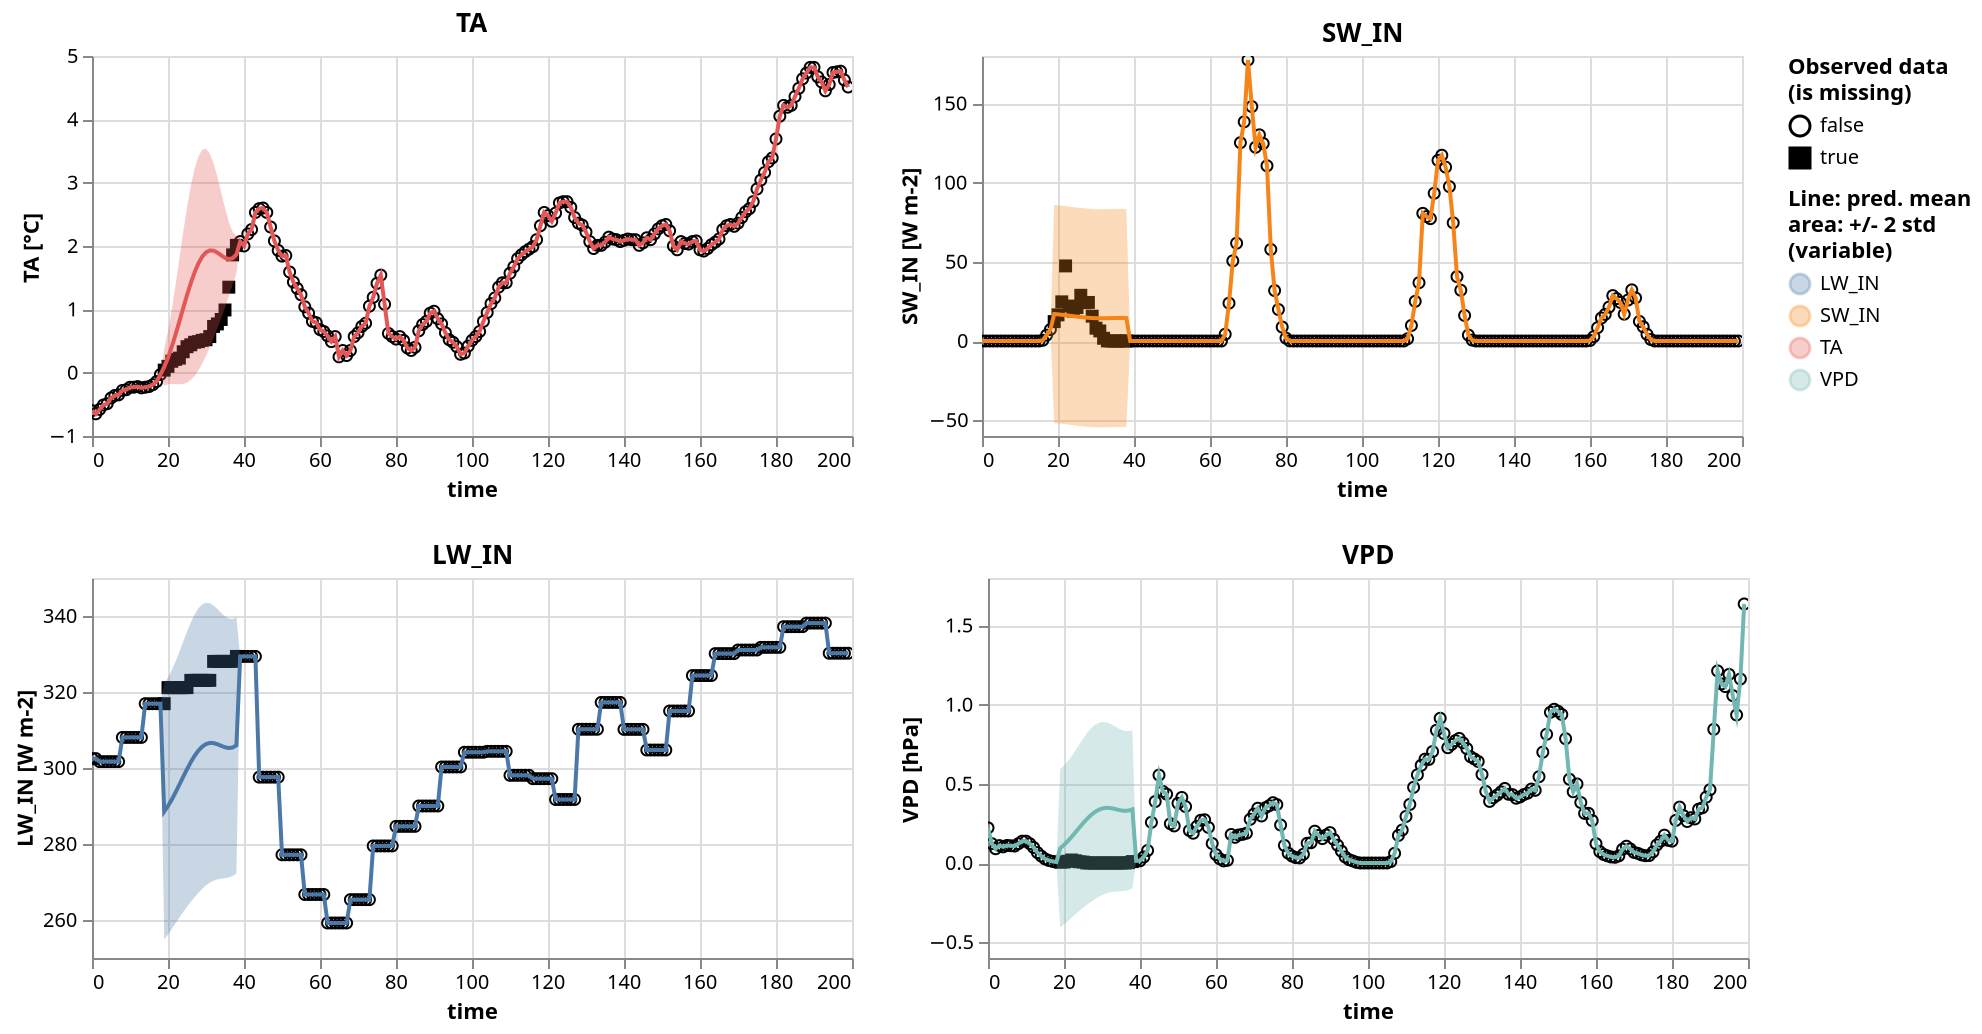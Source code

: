 {"config": {"view": {"continuousWidth": 400, "continuousHeight": 300}}, "vconcat": [{"hconcat": [{"layer": [{"data": {"name": "data-04f5272b4ac706e04771805c81f2a567"}, "mark": {"type": "point", "color": "black", "fillOpacity": 1, "strokeWidth": 1}, "encoding": {"fill": {"field": "is_missing", "legend": {"title": ["Observed data", "(is missing)"]}, "scale": {"range": ["#ffffff00", "black"]}, "type": "nominal"}, "shape": {"field": "is_missing", "type": "nominal"}, "x": {"field": "time", "type": "quantitative"}, "y": {"field": "value", "scale": {"zero": false}, "title": "TA [\u00b0C]", "type": "quantitative"}}}, {"layer": [{"mark": "errorband", "encoding": {"color": {"field": "variable", "legend": {"title": ["Line: pred. mean", "area: +/- 2 std", "(variable)"]}, "type": "nominal"}, "tooltip": [{"field": "std", "format": ".4", "type": "quantitative"}, {"field": "mean", "format": ".4", "type": "quantitative"}], "x": {"field": "time", "type": "quantitative"}, "y": {"field": "err_low", "scale": {"zero": false}, "title": "TA [\u00b0C]", "type": "quantitative"}, "y2": {"field": "err_high"}}, "height": 190, "transform": [{"calculate": "datum.mean - 2 * datum.std", "as": "err_low"}, {"calculate": "datum.mean + 2 * datum.std", "as": "err_high"}], "width": 380}, {"mark": "line", "encoding": {"color": {"field": "variable", "type": "nominal"}, "x": {"field": "time", "type": "quantitative"}, "y": {"field": "mean", "scale": {"zero": false}, "title": "TA [\u00b0C]", "type": "quantitative"}}, "selection": {"selector009": {"type": "interval", "bind": "scales", "encodings": ["x"]}}, "title": "TA"}], "data": {"name": "data-4cad76a8a018c05de0d5e0bad5005488"}}]}, {"layer": [{"data": {"name": "data-76364e113dc839351ab8023315367eb1"}, "mark": {"type": "point", "color": "black", "fillOpacity": 1, "strokeWidth": 1}, "encoding": {"fill": {"field": "is_missing", "legend": {"title": ["Observed data", "(is missing)"]}, "scale": {"range": ["#ffffff00", "black"]}, "type": "nominal"}, "shape": {"field": "is_missing", "type": "nominal"}, "x": {"field": "time", "type": "quantitative"}, "y": {"field": "value", "scale": {"zero": false}, "title": "SW_IN [W m-2]", "type": "quantitative"}}}, {"layer": [{"mark": "errorband", "encoding": {"color": {"field": "variable", "legend": {"title": ["Line: pred. mean", "area: +/- 2 std", "(variable)"]}, "type": "nominal"}, "tooltip": [{"field": "std", "format": ".4", "type": "quantitative"}, {"field": "mean", "format": ".4", "type": "quantitative"}], "x": {"field": "time", "type": "quantitative"}, "y": {"field": "err_low", "scale": {"zero": false}, "title": "SW_IN [W m-2]", "type": "quantitative"}, "y2": {"field": "err_high"}}, "height": 190, "transform": [{"calculate": "datum.mean - 2 * datum.std", "as": "err_low"}, {"calculate": "datum.mean + 2 * datum.std", "as": "err_high"}], "width": 380}, {"mark": "line", "encoding": {"color": {"field": "variable", "type": "nominal"}, "x": {"field": "time", "type": "quantitative"}, "y": {"field": "mean", "scale": {"zero": false}, "title": "SW_IN [W m-2]", "type": "quantitative"}}, "selection": {"selector009": {"type": "interval", "bind": "scales", "encodings": ["x"]}}, "title": "SW_IN"}], "data": {"name": "data-62a44a78b4aa963a316549f721385c1c"}}]}]}, {"hconcat": [{"layer": [{"data": {"name": "data-31c0fc828f5db3ca30cc654afe7c2f5d"}, "mark": {"type": "point", "color": "black", "fillOpacity": 1, "strokeWidth": 1}, "encoding": {"fill": {"field": "is_missing", "legend": {"title": ["Observed data", "(is missing)"]}, "scale": {"range": ["#ffffff00", "black"]}, "type": "nominal"}, "shape": {"field": "is_missing", "type": "nominal"}, "x": {"field": "time", "type": "quantitative"}, "y": {"field": "value", "scale": {"zero": false}, "title": "LW_IN [W m-2]", "type": "quantitative"}}}, {"layer": [{"mark": "errorband", "encoding": {"color": {"field": "variable", "legend": {"title": ["Line: pred. mean", "area: +/- 2 std", "(variable)"]}, "type": "nominal"}, "tooltip": [{"field": "std", "format": ".4", "type": "quantitative"}, {"field": "mean", "format": ".4", "type": "quantitative"}], "x": {"field": "time", "type": "quantitative"}, "y": {"field": "err_low", "scale": {"zero": false}, "title": "LW_IN [W m-2]", "type": "quantitative"}, "y2": {"field": "err_high"}}, "height": 190, "transform": [{"calculate": "datum.mean - 2 * datum.std", "as": "err_low"}, {"calculate": "datum.mean + 2 * datum.std", "as": "err_high"}], "width": 380}, {"mark": "line", "encoding": {"color": {"field": "variable", "type": "nominal"}, "x": {"field": "time", "type": "quantitative"}, "y": {"field": "mean", "scale": {"zero": false}, "title": "LW_IN [W m-2]", "type": "quantitative"}}, "selection": {"selector009": {"type": "interval", "bind": "scales", "encodings": ["x"]}}, "title": "LW_IN"}], "data": {"name": "data-5ff8bd80171e09f5aae4f27ef7e7af9c"}}]}, {"layer": [{"data": {"name": "data-734427c45248bc6d218002fba48e54e6"}, "mark": {"type": "point", "color": "black", "fillOpacity": 1, "strokeWidth": 1}, "encoding": {"fill": {"field": "is_missing", "legend": {"title": ["Observed data", "(is missing)"]}, "scale": {"range": ["#ffffff00", "black"]}, "type": "nominal"}, "shape": {"field": "is_missing", "type": "nominal"}, "x": {"field": "time", "type": "quantitative"}, "y": {"field": "value", "scale": {"zero": false}, "title": "VPD [hPa]", "type": "quantitative"}}}, {"layer": [{"mark": "errorband", "encoding": {"color": {"field": "variable", "legend": {"title": ["Line: pred. mean", "area: +/- 2 std", "(variable)"]}, "type": "nominal"}, "tooltip": [{"field": "std", "format": ".4", "type": "quantitative"}, {"field": "mean", "format": ".4", "type": "quantitative"}], "x": {"field": "time", "type": "quantitative"}, "y": {"field": "err_low", "scale": {"zero": false}, "title": "VPD [hPa]", "type": "quantitative"}, "y2": {"field": "err_high"}}, "height": 190, "transform": [{"calculate": "datum.mean - 2 * datum.std", "as": "err_low"}, {"calculate": "datum.mean + 2 * datum.std", "as": "err_high"}], "width": 380}, {"mark": "line", "encoding": {"color": {"field": "variable", "type": "nominal"}, "x": {"field": "time", "type": "quantitative"}, "y": {"field": "mean", "scale": {"zero": false}, "title": "VPD [hPa]", "type": "quantitative"}}, "selection": {"selector009": {"type": "interval", "bind": "scales", "encodings": ["x"]}}, "title": "VPD"}], "data": {"name": "data-8ea5c930422aa7b0895c57f08651382d"}}]}]}, {"hconcat": []}, {"hconcat": []}, {"hconcat": []}, {"hconcat": []}, {"hconcat": []}, {"hconcat": []}, {"hconcat": []}, {"hconcat": []}, {"hconcat": []}, {"hconcat": []}, {"hconcat": []}, {"hconcat": []}, {"hconcat": []}, {"hconcat": []}, {"hconcat": []}, {"hconcat": []}, {"hconcat": []}, {"hconcat": []}, {"hconcat": []}, {"hconcat": []}, {"hconcat": []}, {"hconcat": []}, {"hconcat": []}, {"hconcat": []}, {"hconcat": []}, {"hconcat": []}, {"hconcat": []}, {"hconcat": []}, {"hconcat": []}, {"hconcat": []}, {"hconcat": []}, {"hconcat": []}, {"hconcat": []}, {"hconcat": []}, {"hconcat": []}, {"hconcat": []}, {"hconcat": []}, {"hconcat": []}, {"hconcat": []}, {"hconcat": []}, {"hconcat": []}, {"hconcat": []}, {"hconcat": []}, {"hconcat": []}, {"hconcat": []}, {"hconcat": []}, {"hconcat": []}, {"hconcat": []}, {"hconcat": []}, {"hconcat": []}, {"hconcat": []}, {"hconcat": []}, {"hconcat": []}, {"hconcat": []}, {"hconcat": []}, {"hconcat": []}, {"hconcat": []}, {"hconcat": []}, {"hconcat": []}, {"hconcat": []}, {"hconcat": []}, {"hconcat": []}, {"hconcat": []}, {"hconcat": []}, {"hconcat": []}, {"hconcat": []}, {"hconcat": []}, {"hconcat": []}, {"hconcat": []}, {"hconcat": []}, {"hconcat": []}, {"hconcat": []}, {"hconcat": []}, {"hconcat": []}, {"hconcat": []}, {"hconcat": []}, {"hconcat": []}, {"hconcat": []}, {"hconcat": []}, {"hconcat": []}, {"hconcat": []}, {"hconcat": []}, {"hconcat": []}, {"hconcat": []}, {"hconcat": []}, {"hconcat": []}, {"hconcat": []}, {"hconcat": []}, {"hconcat": []}, {"hconcat": []}, {"hconcat": []}, {"hconcat": []}, {"hconcat": []}, {"hconcat": []}, {"hconcat": []}, {"hconcat": []}, {"hconcat": []}, {"hconcat": []}, {"hconcat": []}, {"hconcat": []}, {"hconcat": []}, {"hconcat": []}, {"hconcat": []}, {"hconcat": []}, {"hconcat": []}, {"hconcat": []}, {"hconcat": []}, {"hconcat": []}, {"hconcat": []}, {"hconcat": []}, {"hconcat": []}, {"hconcat": []}, {"hconcat": []}, {"hconcat": []}, {"hconcat": []}, {"hconcat": []}, {"hconcat": []}, {"hconcat": []}, {"hconcat": []}, {"hconcat": []}, {"hconcat": []}, {"hconcat": []}, {"hconcat": []}, {"hconcat": []}, {"hconcat": []}, {"hconcat": []}, {"hconcat": []}, {"hconcat": []}, {"hconcat": []}, {"hconcat": []}, {"hconcat": []}, {"hconcat": []}, {"hconcat": []}, {"hconcat": []}, {"hconcat": []}, {"hconcat": []}, {"hconcat": []}, {"hconcat": []}, {"hconcat": []}, {"hconcat": []}, {"hconcat": []}, {"hconcat": []}, {"hconcat": []}, {"hconcat": []}, {"hconcat": []}, {"hconcat": []}, {"hconcat": []}, {"hconcat": []}, {"hconcat": []}, {"hconcat": []}, {"hconcat": []}, {"hconcat": []}, {"hconcat": []}, {"hconcat": []}, {"hconcat": []}, {"hconcat": []}, {"hconcat": []}, {"hconcat": []}, {"hconcat": []}, {"hconcat": []}, {"hconcat": []}, {"hconcat": []}, {"hconcat": []}, {"hconcat": []}, {"hconcat": []}, {"hconcat": []}, {"hconcat": []}, {"hconcat": []}, {"hconcat": []}, {"hconcat": []}, {"hconcat": []}, {"hconcat": []}, {"hconcat": []}, {"hconcat": []}, {"hconcat": []}, {"hconcat": []}, {"hconcat": []}, {"hconcat": []}, {"hconcat": []}, {"hconcat": []}, {"hconcat": []}, {"hconcat": []}, {"hconcat": []}, {"hconcat": []}, {"hconcat": []}, {"hconcat": []}, {"hconcat": []}, {"hconcat": []}, {"hconcat": []}, {"hconcat": []}, {"hconcat": []}, {"hconcat": []}, {"hconcat": []}, {"hconcat": []}, {"hconcat": []}, {"hconcat": []}, {"hconcat": []}, {"hconcat": []}, {"hconcat": []}, {"hconcat": []}, {"hconcat": []}, {"hconcat": []}, {"hconcat": []}, {"hconcat": []}, {"hconcat": []}, {"hconcat": []}, {"hconcat": []}, {"hconcat": []}, {"hconcat": []}, {"hconcat": []}, {"hconcat": []}, {"hconcat": []}, {"hconcat": []}, {"hconcat": []}, {"hconcat": []}, {"hconcat": []}, {"hconcat": []}, {"hconcat": []}, {"hconcat": []}, {"hconcat": []}, {"hconcat": []}, {"hconcat": []}, {"hconcat": []}, {"hconcat": []}, {"hconcat": []}, {"hconcat": []}, {"hconcat": []}, {"hconcat": []}, {"hconcat": []}, {"hconcat": []}, {"hconcat": []}, {"hconcat": []}, {"hconcat": []}, {"hconcat": []}, {"hconcat": []}, {"hconcat": []}, {"hconcat": []}, {"hconcat": []}, {"hconcat": []}, {"hconcat": []}, {"hconcat": []}, {"hconcat": []}, {"hconcat": []}, {"hconcat": []}, {"hconcat": []}, {"hconcat": []}, {"hconcat": []}, {"hconcat": []}, {"hconcat": []}, {"hconcat": []}, {"hconcat": []}, {"hconcat": []}, {"hconcat": []}, {"hconcat": []}, {"hconcat": []}, {"hconcat": []}, {"hconcat": []}, {"hconcat": []}, {"hconcat": []}, {"hconcat": []}, {"hconcat": []}, {"hconcat": []}, {"hconcat": []}, {"hconcat": []}, {"hconcat": []}, {"hconcat": []}, {"hconcat": []}, {"hconcat": []}, {"hconcat": []}, {"hconcat": []}, {"hconcat": []}, {"hconcat": []}, {"hconcat": []}, {"hconcat": []}, {"hconcat": []}, {"hconcat": []}, {"hconcat": []}, {"hconcat": []}, {"hconcat": []}, {"hconcat": []}, {"hconcat": []}, {"hconcat": []}, {"hconcat": []}, {"hconcat": []}, {"hconcat": []}, {"hconcat": []}, {"hconcat": []}, {"hconcat": []}, {"hconcat": []}, {"hconcat": []}, {"hconcat": []}, {"hconcat": []}, {"hconcat": []}, {"hconcat": []}, {"hconcat": []}, {"hconcat": []}, {"hconcat": []}, {"hconcat": []}, {"hconcat": []}, {"hconcat": []}, {"hconcat": []}, {"hconcat": []}, {"hconcat": []}, {"hconcat": []}, {"hconcat": []}, {"hconcat": []}, {"hconcat": []}, {"hconcat": []}, {"hconcat": []}, {"hconcat": []}, {"hconcat": []}, {"hconcat": []}, {"hconcat": []}, {"hconcat": []}, {"hconcat": []}, {"hconcat": []}, {"hconcat": []}, {"hconcat": []}, {"hconcat": []}, {"hconcat": []}, {"hconcat": []}, {"hconcat": []}, {"hconcat": []}, {"hconcat": []}, {"hconcat": []}, {"hconcat": []}, {"hconcat": []}, {"hconcat": []}, {"hconcat": []}, {"hconcat": []}, {"hconcat": []}, {"hconcat": []}, {"hconcat": []}, {"hconcat": []}, {"hconcat": []}, {"hconcat": []}, {"hconcat": []}, {"hconcat": []}, {"hconcat": []}, {"hconcat": []}, {"hconcat": []}, {"hconcat": []}, {"hconcat": []}, {"hconcat": []}, {"hconcat": []}, {"hconcat": []}, {"hconcat": []}, {"hconcat": []}, {"hconcat": []}, {"hconcat": []}, {"hconcat": []}, {"hconcat": []}, {"hconcat": []}, {"hconcat": []}, {"hconcat": []}, {"hconcat": []}, {"hconcat": []}, {"hconcat": []}, {"hconcat": []}, {"hconcat": []}, {"hconcat": []}, {"hconcat": []}, {"hconcat": []}, {"hconcat": []}, {"hconcat": []}, {"hconcat": []}, {"hconcat": []}, {"hconcat": []}, {"hconcat": []}, {"hconcat": []}, {"hconcat": []}, {"hconcat": []}, {"hconcat": []}, {"hconcat": []}, {"hconcat": []}, {"hconcat": []}, {"hconcat": []}, {"hconcat": []}, {"hconcat": []}, {"hconcat": []}, {"hconcat": []}, {"hconcat": []}, {"hconcat": []}, {"hconcat": []}, {"hconcat": []}, {"hconcat": []}, {"hconcat": []}, {"hconcat": []}, {"hconcat": []}, {"hconcat": []}, {"hconcat": []}, {"hconcat": []}, {"hconcat": []}, {"hconcat": []}, {"hconcat": []}, {"hconcat": []}, {"hconcat": []}, {"hconcat": []}], "$schema": "https://vega.github.io/schema/vega-lite/v4.17.0.json", "datasets": {"data-04f5272b4ac706e04771805c81f2a567": [{"time": 0.0, "variable": "TA", "value": -0.6, "is_missing": false}, {"time": 1.0, "variable": "TA", "value": -0.65, "is_missing": false}, {"time": 2.0, "variable": "TA", "value": -0.58, "is_missing": false}, {"time": 3.0, "variable": "TA", "value": -0.51, "is_missing": false}, {"time": 4.0, "variable": "TA", "value": -0.49, "is_missing": false}, {"time": 5.0, "variable": "TA", "value": -0.4, "is_missing": false}, {"time": 6.0, "variable": "TA", "value": -0.36, "is_missing": false}, {"time": 7.0, "variable": "TA", "value": -0.35, "is_missing": false}, {"time": 8.0, "variable": "TA", "value": -0.28, "is_missing": false}, {"time": 9.0, "variable": "TA", "value": -0.27, "is_missing": false}, {"time": 10.0, "variable": "TA", "value": -0.23, "is_missing": false}, {"time": 11.0, "variable": "TA", "value": -0.23, "is_missing": false}, {"time": 12.0, "variable": "TA", "value": -0.22, "is_missing": false}, {"time": 13.0, "variable": "TA", "value": -0.24, "is_missing": false}, {"time": 14.0, "variable": "TA", "value": -0.23, "is_missing": false}, {"time": 15.0, "variable": "TA", "value": -0.22, "is_missing": false}, {"time": 16.0, "variable": "TA", "value": -0.19, "is_missing": false}, {"time": 17.0, "variable": "TA", "value": -0.14, "is_missing": false}, {"time": 18.0, "variable": "TA", "value": -0.03, "is_missing": false}, {"time": 19.0, "variable": "TA", "value": 0.04, "is_missing": true}, {"time": 20.0, "variable": "TA", "value": 0.1, "is_missing": true}, {"time": 21.0, "variable": "TA", "value": 0.18, "is_missing": true}, {"time": 22.0, "variable": "TA", "value": 0.21, "is_missing": true}, {"time": 23.0, "variable": "TA", "value": 0.23, "is_missing": true}, {"time": 24.0, "variable": "TA", "value": 0.33, "is_missing": true}, {"time": 25.0, "variable": "TA", "value": 0.41, "is_missing": true}, {"time": 26.0, "variable": "TA", "value": 0.44, "is_missing": true}, {"time": 27.0, "variable": "TA", "value": 0.48, "is_missing": true}, {"time": 28.0, "variable": "TA", "value": 0.49, "is_missing": true}, {"time": 29.0, "variable": "TA", "value": 0.51, "is_missing": true}, {"time": 30.0, "variable": "TA", "value": 0.52, "is_missing": true}, {"time": 31.0, "variable": "TA", "value": 0.57, "is_missing": true}, {"time": 32.0, "variable": "TA", "value": 0.73, "is_missing": true}, {"time": 33.0, "variable": "TA", "value": 0.77, "is_missing": true}, {"time": 34.0, "variable": "TA", "value": 0.84, "is_missing": true}, {"time": 35.0, "variable": "TA", "value": 0.99, "is_missing": true}, {"time": 36.0, "variable": "TA", "value": 1.35, "is_missing": true}, {"time": 37.0, "variable": "TA", "value": 1.86, "is_missing": true}, {"time": 38.0, "variable": "TA", "value": 2.01, "is_missing": true}, {"time": 39.0, "variable": "TA", "value": 2.07, "is_missing": false}, {"time": 40.0, "variable": "TA", "value": 2.0, "is_missing": false}, {"time": 41.0, "variable": "TA", "value": 2.19, "is_missing": false}, {"time": 42.0, "variable": "TA", "value": 2.26, "is_missing": false}, {"time": 43.0, "variable": "TA", "value": 2.53, "is_missing": false}, {"time": 44.0, "variable": "TA", "value": 2.59, "is_missing": false}, {"time": 45.0, "variable": "TA", "value": 2.6, "is_missing": false}, {"time": 46.0, "variable": "TA", "value": 2.53, "is_missing": false}, {"time": 47.0, "variable": "TA", "value": 2.3, "is_missing": false}, {"time": 48.0, "variable": "TA", "value": 2.08, "is_missing": false}, {"time": 49.0, "variable": "TA", "value": 1.93, "is_missing": false}, {"time": 50.0, "variable": "TA", "value": 1.84, "is_missing": false}, {"time": 51.0, "variable": "TA", "value": 1.85, "is_missing": false}, {"time": 52.0, "variable": "TA", "value": 1.59, "is_missing": false}, {"time": 53.0, "variable": "TA", "value": 1.43, "is_missing": false}, {"time": 54.0, "variable": "TA", "value": 1.33, "is_missing": false}, {"time": 55.0, "variable": "TA", "value": 1.23, "is_missing": false}, {"time": 56.0, "variable": "TA", "value": 1.04, "is_missing": false}, {"time": 57.0, "variable": "TA", "value": 0.94, "is_missing": false}, {"time": 58.0, "variable": "TA", "value": 0.81, "is_missing": false}, {"time": 59.0, "variable": "TA", "value": 0.79, "is_missing": false}, {"time": 60.0, "variable": "TA", "value": 0.68, "is_missing": false}, {"time": 61.0, "variable": "TA", "value": 0.65, "is_missing": false}, {"time": 62.0, "variable": "TA", "value": 0.58, "is_missing": false}, {"time": 63.0, "variable": "TA", "value": 0.49, "is_missing": false}, {"time": 64.0, "variable": "TA", "value": 0.57, "is_missing": false}, {"time": 65.0, "variable": "TA", "value": 0.25, "is_missing": false}, {"time": 66.0, "variable": "TA", "value": 0.35, "is_missing": false}, {"time": 67.0, "variable": "TA", "value": 0.27, "is_missing": false}, {"time": 68.0, "variable": "TA", "value": 0.35, "is_missing": false}, {"time": 69.0, "variable": "TA", "value": 0.57, "is_missing": false}, {"time": 70.0, "variable": "TA", "value": 0.63, "is_missing": false}, {"time": 71.0, "variable": "TA", "value": 0.73, "is_missing": false}, {"time": 72.0, "variable": "TA", "value": 0.78, "is_missing": false}, {"time": 73.0, "variable": "TA", "value": 1.05, "is_missing": false}, {"time": 74.0, "variable": "TA", "value": 1.19, "is_missing": false}, {"time": 75.0, "variable": "TA", "value": 1.41, "is_missing": false}, {"time": 76.0, "variable": "TA", "value": 1.54, "is_missing": false}, {"time": 77.0, "variable": "TA", "value": 1.08, "is_missing": false}, {"time": 78.0, "variable": "TA", "value": 0.62, "is_missing": false}, {"time": 79.0, "variable": "TA", "value": 0.57, "is_missing": false}, {"time": 80.0, "variable": "TA", "value": 0.53, "is_missing": false}, {"time": 81.0, "variable": "TA", "value": 0.57, "is_missing": false}, {"time": 82.0, "variable": "TA", "value": 0.51, "is_missing": false}, {"time": 83.0, "variable": "TA", "value": 0.39, "is_missing": false}, {"time": 84.0, "variable": "TA", "value": 0.35, "is_missing": false}, {"time": 85.0, "variable": "TA", "value": 0.4, "is_missing": false}, {"time": 86.0, "variable": "TA", "value": 0.66, "is_missing": false}, {"time": 87.0, "variable": "TA", "value": 0.76, "is_missing": false}, {"time": 88.0, "variable": "TA", "value": 0.81, "is_missing": false}, {"time": 89.0, "variable": "TA", "value": 0.94, "is_missing": false}, {"time": 90.0, "variable": "TA", "value": 0.97, "is_missing": false}, {"time": 91.0, "variable": "TA", "value": 0.85, "is_missing": false}, {"time": 92.0, "variable": "TA", "value": 0.77, "is_missing": false}, {"time": 93.0, "variable": "TA", "value": 0.63, "is_missing": false}, {"time": 94.0, "variable": "TA", "value": 0.52, "is_missing": false}, {"time": 95.0, "variable": "TA", "value": 0.48, "is_missing": false}, {"time": 96.0, "variable": "TA", "value": 0.41, "is_missing": false}, {"time": 97.0, "variable": "TA", "value": 0.29, "is_missing": false}, {"time": 98.0, "variable": "TA", "value": 0.31, "is_missing": false}, {"time": 99.0, "variable": "TA", "value": 0.42, "is_missing": false}, {"time": 100.0, "variable": "TA", "value": 0.51, "is_missing": false}, {"time": 101.0, "variable": "TA", "value": 0.57, "is_missing": false}, {"time": 102.0, "variable": "TA", "value": 0.65, "is_missing": false}, {"time": 103.0, "variable": "TA", "value": 0.81, "is_missing": false}, {"time": 104.0, "variable": "TA", "value": 0.95, "is_missing": false}, {"time": 105.0, "variable": "TA", "value": 1.09, "is_missing": false}, {"time": 106.0, "variable": "TA", "value": 1.18, "is_missing": false}, {"time": 107.0, "variable": "TA", "value": 1.35, "is_missing": false}, {"time": 108.0, "variable": "TA", "value": 1.42, "is_missing": false}, {"time": 109.0, "variable": "TA", "value": 1.42, "is_missing": false}, {"time": 110.0, "variable": "TA", "value": 1.57, "is_missing": false}, {"time": 111.0, "variable": "TA", "value": 1.67, "is_missing": false}, {"time": 112.0, "variable": "TA", "value": 1.8, "is_missing": false}, {"time": 113.0, "variable": "TA", "value": 1.86, "is_missing": false}, {"time": 114.0, "variable": "TA", "value": 1.91, "is_missing": false}, {"time": 115.0, "variable": "TA", "value": 1.95, "is_missing": false}, {"time": 116.0, "variable": "TA", "value": 1.99, "is_missing": false}, {"time": 117.0, "variable": "TA", "value": 2.1, "is_missing": false}, {"time": 118.0, "variable": "TA", "value": 2.32, "is_missing": false}, {"time": 119.0, "variable": "TA", "value": 2.53, "is_missing": false}, {"time": 120.0, "variable": "TA", "value": 2.48, "is_missing": false}, {"time": 121.0, "variable": "TA", "value": 2.39, "is_missing": false}, {"time": 122.0, "variable": "TA", "value": 2.52, "is_missing": false}, {"time": 123.0, "variable": "TA", "value": 2.68, "is_missing": false}, {"time": 124.0, "variable": "TA", "value": 2.7, "is_missing": false}, {"time": 125.0, "variable": "TA", "value": 2.7, "is_missing": false}, {"time": 126.0, "variable": "TA", "value": 2.61, "is_missing": false}, {"time": 127.0, "variable": "TA", "value": 2.45, "is_missing": false}, {"time": 128.0, "variable": "TA", "value": 2.36, "is_missing": false}, {"time": 129.0, "variable": "TA", "value": 2.33, "is_missing": false}, {"time": 130.0, "variable": "TA", "value": 2.22, "is_missing": false}, {"time": 131.0, "variable": "TA", "value": 2.07, "is_missing": false}, {"time": 132.0, "variable": "TA", "value": 1.96, "is_missing": false}, {"time": 133.0, "variable": "TA", "value": 2.01, "is_missing": false}, {"time": 134.0, "variable": "TA", "value": 2.01, "is_missing": false}, {"time": 135.0, "variable": "TA", "value": 2.06, "is_missing": false}, {"time": 136.0, "variable": "TA", "value": 2.14, "is_missing": false}, {"time": 137.0, "variable": "TA", "value": 2.11, "is_missing": false}, {"time": 138.0, "variable": "TA", "value": 2.1, "is_missing": false}, {"time": 139.0, "variable": "TA", "value": 2.07, "is_missing": false}, {"time": 140.0, "variable": "TA", "value": 2.09, "is_missing": false}, {"time": 141.0, "variable": "TA", "value": 2.11, "is_missing": false}, {"time": 142.0, "variable": "TA", "value": 2.1, "is_missing": false}, {"time": 143.0, "variable": "TA", "value": 2.1, "is_missing": false}, {"time": 144.0, "variable": "TA", "value": 2.01, "is_missing": false}, {"time": 145.0, "variable": "TA", "value": 2.05, "is_missing": false}, {"time": 146.0, "variable": "TA", "value": 2.13, "is_missing": false}, {"time": 147.0, "variable": "TA", "value": 2.1, "is_missing": false}, {"time": 148.0, "variable": "TA", "value": 2.19, "is_missing": false}, {"time": 149.0, "variable": "TA", "value": 2.27, "is_missing": false}, {"time": 150.0, "variable": "TA", "value": 2.32, "is_missing": false}, {"time": 151.0, "variable": "TA", "value": 2.34, "is_missing": false}, {"time": 152.0, "variable": "TA", "value": 2.24, "is_missing": false}, {"time": 153.0, "variable": "TA", "value": 2.0, "is_missing": false}, {"time": 154.0, "variable": "TA", "value": 1.94, "is_missing": false}, {"time": 155.0, "variable": "TA", "value": 2.07, "is_missing": false}, {"time": 156.0, "variable": "TA", "value": 2.04, "is_missing": false}, {"time": 157.0, "variable": "TA", "value": 2.03, "is_missing": false}, {"time": 158.0, "variable": "TA", "value": 2.07, "is_missing": false}, {"time": 159.0, "variable": "TA", "value": 2.08, "is_missing": false}, {"time": 160.0, "variable": "TA", "value": 1.94, "is_missing": false}, {"time": 161.0, "variable": "TA", "value": 1.92, "is_missing": false}, {"time": 162.0, "variable": "TA", "value": 1.96, "is_missing": false}, {"time": 163.0, "variable": "TA", "value": 2.02, "is_missing": false}, {"time": 164.0, "variable": "TA", "value": 2.06, "is_missing": false}, {"time": 165.0, "variable": "TA", "value": 2.11, "is_missing": false}, {"time": 166.0, "variable": "TA", "value": 2.26, "is_missing": false}, {"time": 167.0, "variable": "TA", "value": 2.32, "is_missing": false}, {"time": 168.0, "variable": "TA", "value": 2.34, "is_missing": false}, {"time": 169.0, "variable": "TA", "value": 2.31, "is_missing": false}, {"time": 170.0, "variable": "TA", "value": 2.36, "is_missing": false}, {"time": 171.0, "variable": "TA", "value": 2.45, "is_missing": false}, {"time": 172.0, "variable": "TA", "value": 2.54, "is_missing": false}, {"time": 173.0, "variable": "TA", "value": 2.59, "is_missing": false}, {"time": 174.0, "variable": "TA", "value": 2.7, "is_missing": false}, {"time": 175.0, "variable": "TA", "value": 2.9, "is_missing": false}, {"time": 176.0, "variable": "TA", "value": 3.04, "is_missing": false}, {"time": 177.0, "variable": "TA", "value": 3.16, "is_missing": false}, {"time": 178.0, "variable": "TA", "value": 3.33, "is_missing": false}, {"time": 179.0, "variable": "TA", "value": 3.39, "is_missing": false}, {"time": 180.0, "variable": "TA", "value": 3.69, "is_missing": false}, {"time": 181.0, "variable": "TA", "value": 4.05, "is_missing": false}, {"time": 182.0, "variable": "TA", "value": 4.22, "is_missing": false}, {"time": 183.0, "variable": "TA", "value": 4.19, "is_missing": false}, {"time": 184.0, "variable": "TA", "value": 4.22, "is_missing": false}, {"time": 185.0, "variable": "TA", "value": 4.36, "is_missing": false}, {"time": 186.0, "variable": "TA", "value": 4.49, "is_missing": false}, {"time": 187.0, "variable": "TA", "value": 4.64, "is_missing": false}, {"time": 188.0, "variable": "TA", "value": 4.73, "is_missing": false}, {"time": 189.0, "variable": "TA", "value": 4.82, "is_missing": false}, {"time": 190.0, "variable": "TA", "value": 4.82, "is_missing": false}, {"time": 191.0, "variable": "TA", "value": 4.67, "is_missing": false}, {"time": 192.0, "variable": "TA", "value": 4.59, "is_missing": false}, {"time": 193.0, "variable": "TA", "value": 4.45, "is_missing": false}, {"time": 194.0, "variable": "TA", "value": 4.55, "is_missing": false}, {"time": 195.0, "variable": "TA", "value": 4.74, "is_missing": false}, {"time": 196.0, "variable": "TA", "value": 4.75, "is_missing": false}, {"time": 197.0, "variable": "TA", "value": 4.76, "is_missing": false}, {"time": 198.0, "variable": "TA", "value": 4.62, "is_missing": false}, {"time": 199.0, "variable": "TA", "value": 4.51, "is_missing": false}], "data-4cad76a8a018c05de0d5e0bad5005488": [{"time": 0.0, "variable": "TA", "mean": -0.6, "std": null}, {"time": 1.0, "variable": "TA", "mean": -0.65, "std": null}, {"time": 2.0, "variable": "TA", "mean": -0.58, "std": null}, {"time": 3.0, "variable": "TA", "mean": -0.51, "std": null}, {"time": 4.0, "variable": "TA", "mean": -0.49, "std": null}, {"time": 5.0, "variable": "TA", "mean": -0.4, "std": null}, {"time": 6.0, "variable": "TA", "mean": -0.36, "std": null}, {"time": 7.0, "variable": "TA", "mean": -0.35, "std": null}, {"time": 8.0, "variable": "TA", "mean": -0.28, "std": null}, {"time": 9.0, "variable": "TA", "mean": -0.27, "std": null}, {"time": 10.0, "variable": "TA", "mean": -0.23, "std": null}, {"time": 11.0, "variable": "TA", "mean": -0.23, "std": null}, {"time": 12.0, "variable": "TA", "mean": -0.22, "std": null}, {"time": 13.0, "variable": "TA", "mean": -0.24, "std": null}, {"time": 14.0, "variable": "TA", "mean": -0.23, "std": null}, {"time": 15.0, "variable": "TA", "mean": -0.22, "std": null}, {"time": 16.0, "variable": "TA", "mean": -0.19, "std": null}, {"time": 17.0, "variable": "TA", "mean": -0.14, "std": null}, {"time": 18.0, "variable": "TA", "mean": -0.03, "std": null}, {"time": 39.0, "variable": "TA", "mean": 2.07, "std": null}, {"time": 40.0, "variable": "TA", "mean": 2.0, "std": null}, {"time": 41.0, "variable": "TA", "mean": 2.19, "std": null}, {"time": 42.0, "variable": "TA", "mean": 2.26, "std": null}, {"time": 43.0, "variable": "TA", "mean": 2.53, "std": null}, {"time": 44.0, "variable": "TA", "mean": 2.59, "std": null}, {"time": 45.0, "variable": "TA", "mean": 2.6, "std": null}, {"time": 46.0, "variable": "TA", "mean": 2.53, "std": null}, {"time": 47.0, "variable": "TA", "mean": 2.3, "std": null}, {"time": 48.0, "variable": "TA", "mean": 2.08, "std": null}, {"time": 49.0, "variable": "TA", "mean": 1.93, "std": null}, {"time": 50.0, "variable": "TA", "mean": 1.84, "std": null}, {"time": 51.0, "variable": "TA", "mean": 1.85, "std": null}, {"time": 52.0, "variable": "TA", "mean": 1.59, "std": null}, {"time": 53.0, "variable": "TA", "mean": 1.43, "std": null}, {"time": 54.0, "variable": "TA", "mean": 1.33, "std": null}, {"time": 55.0, "variable": "TA", "mean": 1.23, "std": null}, {"time": 56.0, "variable": "TA", "mean": 1.04, "std": null}, {"time": 57.0, "variable": "TA", "mean": 0.94, "std": null}, {"time": 58.0, "variable": "TA", "mean": 0.81, "std": null}, {"time": 59.0, "variable": "TA", "mean": 0.79, "std": null}, {"time": 60.0, "variable": "TA", "mean": 0.68, "std": null}, {"time": 61.0, "variable": "TA", "mean": 0.65, "std": null}, {"time": 62.0, "variable": "TA", "mean": 0.58, "std": null}, {"time": 63.0, "variable": "TA", "mean": 0.49, "std": null}, {"time": 64.0, "variable": "TA", "mean": 0.57, "std": null}, {"time": 65.0, "variable": "TA", "mean": 0.25, "std": null}, {"time": 66.0, "variable": "TA", "mean": 0.35, "std": null}, {"time": 67.0, "variable": "TA", "mean": 0.27, "std": null}, {"time": 68.0, "variable": "TA", "mean": 0.35, "std": null}, {"time": 69.0, "variable": "TA", "mean": 0.57, "std": null}, {"time": 70.0, "variable": "TA", "mean": 0.63, "std": null}, {"time": 71.0, "variable": "TA", "mean": 0.73, "std": null}, {"time": 72.0, "variable": "TA", "mean": 0.78, "std": null}, {"time": 73.0, "variable": "TA", "mean": 1.05, "std": null}, {"time": 74.0, "variable": "TA", "mean": 1.19, "std": null}, {"time": 75.0, "variable": "TA", "mean": 1.41, "std": null}, {"time": 76.0, "variable": "TA", "mean": 1.54, "std": null}, {"time": 77.0, "variable": "TA", "mean": 1.08, "std": null}, {"time": 78.0, "variable": "TA", "mean": 0.62, "std": null}, {"time": 79.0, "variable": "TA", "mean": 0.57, "std": null}, {"time": 80.0, "variable": "TA", "mean": 0.53, "std": null}, {"time": 81.0, "variable": "TA", "mean": 0.57, "std": null}, {"time": 82.0, "variable": "TA", "mean": 0.51, "std": null}, {"time": 83.0, "variable": "TA", "mean": 0.39, "std": null}, {"time": 84.0, "variable": "TA", "mean": 0.35, "std": null}, {"time": 85.0, "variable": "TA", "mean": 0.4, "std": null}, {"time": 86.0, "variable": "TA", "mean": 0.66, "std": null}, {"time": 87.0, "variable": "TA", "mean": 0.76, "std": null}, {"time": 88.0, "variable": "TA", "mean": 0.81, "std": null}, {"time": 89.0, "variable": "TA", "mean": 0.94, "std": null}, {"time": 90.0, "variable": "TA", "mean": 0.97, "std": null}, {"time": 91.0, "variable": "TA", "mean": 0.85, "std": null}, {"time": 92.0, "variable": "TA", "mean": 0.77, "std": null}, {"time": 93.0, "variable": "TA", "mean": 0.63, "std": null}, {"time": 94.0, "variable": "TA", "mean": 0.52, "std": null}, {"time": 95.0, "variable": "TA", "mean": 0.48, "std": null}, {"time": 96.0, "variable": "TA", "mean": 0.41, "std": null}, {"time": 97.0, "variable": "TA", "mean": 0.29, "std": null}, {"time": 98.0, "variable": "TA", "mean": 0.31, "std": null}, {"time": 99.0, "variable": "TA", "mean": 0.42, "std": null}, {"time": 100.0, "variable": "TA", "mean": 0.51, "std": null}, {"time": 101.0, "variable": "TA", "mean": 0.57, "std": null}, {"time": 102.0, "variable": "TA", "mean": 0.65, "std": null}, {"time": 103.0, "variable": "TA", "mean": 0.81, "std": null}, {"time": 104.0, "variable": "TA", "mean": 0.95, "std": null}, {"time": 105.0, "variable": "TA", "mean": 1.09, "std": null}, {"time": 106.0, "variable": "TA", "mean": 1.18, "std": null}, {"time": 107.0, "variable": "TA", "mean": 1.35, "std": null}, {"time": 108.0, "variable": "TA", "mean": 1.42, "std": null}, {"time": 109.0, "variable": "TA", "mean": 1.42, "std": null}, {"time": 110.0, "variable": "TA", "mean": 1.57, "std": null}, {"time": 111.0, "variable": "TA", "mean": 1.67, "std": null}, {"time": 112.0, "variable": "TA", "mean": 1.8, "std": null}, {"time": 113.0, "variable": "TA", "mean": 1.86, "std": null}, {"time": 114.0, "variable": "TA", "mean": 1.91, "std": null}, {"time": 115.0, "variable": "TA", "mean": 1.95, "std": null}, {"time": 116.0, "variable": "TA", "mean": 1.99, "std": null}, {"time": 117.0, "variable": "TA", "mean": 2.1, "std": null}, {"time": 118.0, "variable": "TA", "mean": 2.32, "std": null}, {"time": 119.0, "variable": "TA", "mean": 2.53, "std": null}, {"time": 120.0, "variable": "TA", "mean": 2.48, "std": null}, {"time": 121.0, "variable": "TA", "mean": 2.39, "std": null}, {"time": 122.0, "variable": "TA", "mean": 2.52, "std": null}, {"time": 123.0, "variable": "TA", "mean": 2.68, "std": null}, {"time": 124.0, "variable": "TA", "mean": 2.7, "std": null}, {"time": 125.0, "variable": "TA", "mean": 2.7, "std": null}, {"time": 126.0, "variable": "TA", "mean": 2.61, "std": null}, {"time": 127.0, "variable": "TA", "mean": 2.45, "std": null}, {"time": 128.0, "variable": "TA", "mean": 2.36, "std": null}, {"time": 129.0, "variable": "TA", "mean": 2.33, "std": null}, {"time": 130.0, "variable": "TA", "mean": 2.22, "std": null}, {"time": 131.0, "variable": "TA", "mean": 2.07, "std": null}, {"time": 132.0, "variable": "TA", "mean": 1.96, "std": null}, {"time": 133.0, "variable": "TA", "mean": 2.01, "std": null}, {"time": 134.0, "variable": "TA", "mean": 2.01, "std": null}, {"time": 135.0, "variable": "TA", "mean": 2.06, "std": null}, {"time": 136.0, "variable": "TA", "mean": 2.14, "std": null}, {"time": 137.0, "variable": "TA", "mean": 2.11, "std": null}, {"time": 138.0, "variable": "TA", "mean": 2.1, "std": null}, {"time": 139.0, "variable": "TA", "mean": 2.07, "std": null}, {"time": 140.0, "variable": "TA", "mean": 2.09, "std": null}, {"time": 141.0, "variable": "TA", "mean": 2.11, "std": null}, {"time": 142.0, "variable": "TA", "mean": 2.1, "std": null}, {"time": 143.0, "variable": "TA", "mean": 2.1, "std": null}, {"time": 144.0, "variable": "TA", "mean": 2.01, "std": null}, {"time": 145.0, "variable": "TA", "mean": 2.05, "std": null}, {"time": 146.0, "variable": "TA", "mean": 2.13, "std": null}, {"time": 147.0, "variable": "TA", "mean": 2.1, "std": null}, {"time": 148.0, "variable": "TA", "mean": 2.19, "std": null}, {"time": 149.0, "variable": "TA", "mean": 2.27, "std": null}, {"time": 150.0, "variable": "TA", "mean": 2.32, "std": null}, {"time": 151.0, "variable": "TA", "mean": 2.34, "std": null}, {"time": 152.0, "variable": "TA", "mean": 2.24, "std": null}, {"time": 153.0, "variable": "TA", "mean": 2.0, "std": null}, {"time": 154.0, "variable": "TA", "mean": 1.94, "std": null}, {"time": 155.0, "variable": "TA", "mean": 2.07, "std": null}, {"time": 156.0, "variable": "TA", "mean": 2.04, "std": null}, {"time": 157.0, "variable": "TA", "mean": 2.03, "std": null}, {"time": 158.0, "variable": "TA", "mean": 2.07, "std": null}, {"time": 159.0, "variable": "TA", "mean": 2.08, "std": null}, {"time": 160.0, "variable": "TA", "mean": 1.94, "std": null}, {"time": 161.0, "variable": "TA", "mean": 1.92, "std": null}, {"time": 162.0, "variable": "TA", "mean": 1.96, "std": null}, {"time": 163.0, "variable": "TA", "mean": 2.02, "std": null}, {"time": 164.0, "variable": "TA", "mean": 2.06, "std": null}, {"time": 165.0, "variable": "TA", "mean": 2.11, "std": null}, {"time": 166.0, "variable": "TA", "mean": 2.26, "std": null}, {"time": 167.0, "variable": "TA", "mean": 2.32, "std": null}, {"time": 168.0, "variable": "TA", "mean": 2.34, "std": null}, {"time": 169.0, "variable": "TA", "mean": 2.31, "std": null}, {"time": 170.0, "variable": "TA", "mean": 2.36, "std": null}, {"time": 171.0, "variable": "TA", "mean": 2.45, "std": null}, {"time": 172.0, "variable": "TA", "mean": 2.54, "std": null}, {"time": 173.0, "variable": "TA", "mean": 2.59, "std": null}, {"time": 174.0, "variable": "TA", "mean": 2.7, "std": null}, {"time": 175.0, "variable": "TA", "mean": 2.9, "std": null}, {"time": 176.0, "variable": "TA", "mean": 3.04, "std": null}, {"time": 177.0, "variable": "TA", "mean": 3.16, "std": null}, {"time": 178.0, "variable": "TA", "mean": 3.33, "std": null}, {"time": 179.0, "variable": "TA", "mean": 3.39, "std": null}, {"time": 180.0, "variable": "TA", "mean": 3.69, "std": null}, {"time": 181.0, "variable": "TA", "mean": 4.05, "std": null}, {"time": 182.0, "variable": "TA", "mean": 4.22, "std": null}, {"time": 183.0, "variable": "TA", "mean": 4.19, "std": null}, {"time": 184.0, "variable": "TA", "mean": 4.22, "std": null}, {"time": 185.0, "variable": "TA", "mean": 4.36, "std": null}, {"time": 186.0, "variable": "TA", "mean": 4.49, "std": null}, {"time": 187.0, "variable": "TA", "mean": 4.64, "std": null}, {"time": 188.0, "variable": "TA", "mean": 4.73, "std": null}, {"time": 189.0, "variable": "TA", "mean": 4.82, "std": null}, {"time": 190.0, "variable": "TA", "mean": 4.82, "std": null}, {"time": 191.0, "variable": "TA", "mean": 4.67, "std": null}, {"time": 192.0, "variable": "TA", "mean": 4.59, "std": null}, {"time": 193.0, "variable": "TA", "mean": 4.45, "std": null}, {"time": 194.0, "variable": "TA", "mean": 4.55, "std": null}, {"time": 195.0, "variable": "TA", "mean": 4.74, "std": null}, {"time": 196.0, "variable": "TA", "mean": 4.75, "std": null}, {"time": 197.0, "variable": "TA", "mean": 4.76, "std": null}, {"time": 198.0, "variable": "TA", "mean": 4.62, "std": null}, {"time": 199.0, "variable": "TA", "mean": 4.51, "std": null}, {"time": 19.0, "variable": "TA", "mean": 0.08841466903686523, "std": 0.1462109237909317}, {"time": 20.0, "variable": "TA", "mean": 0.23638880252838135, "std": 0.20923928916454315}, {"time": 21.0, "variable": "TA", "mean": 0.41030311584472656, "std": 0.2940575182437897}, {"time": 22.0, "variable": "TA", "mean": 0.6040986776351929, "std": 0.39287057518959045}, {"time": 23.0, "variable": "TA", "mean": 0.8100562691688538, "std": 0.4974445700645447}, {"time": 24.0, "variable": "TA", "mean": 1.019697666168213, "std": 0.5993289351463318}, {"time": 25.0, "variable": "TA", "mean": 1.224203109741211, "std": 0.690801203250885}, {"time": 26.0, "variable": "TA", "mean": 1.415042519569397, "std": 0.7651762962341309}, {"time": 27.0, "variable": "TA", "mean": 1.5842417478561401, "std": 0.8175003528594971}, {"time": 28.0, "variable": "TA", "mean": 1.7248095273971558, "std": 0.8444182872772217}, {"time": 29.0, "variable": "TA", "mean": 1.8310573101043701, "std": 0.8443236947059631}, {"time": 30.0, "variable": "TA", "mean": 1.8995704650878906, "std": 0.8172013163566589}, {"time": 31.0, "variable": "TA", "mean": 1.929905652999878, "std": 0.7647132873535156}, {"time": 32.0, "variable": "TA", "mean": 1.9259216785430908, "std": 0.6901567578315735}, {"time": 33.0, "variable": "TA", "mean": 1.8959012031555176, "std": 0.5986132621765137}, {"time": 34.0, "variable": "TA", "mean": 1.852913498878479, "std": 0.4966754615306854}, {"time": 35.0, "variable": "TA", "mean": 1.8130828142166138, "std": 0.3921378552913666}, {"time": 36.0, "variable": "TA", "mean": 1.7931451797485352, "std": 0.29343605041503906}, {"time": 37.0, "variable": "TA", "mean": 1.8074383735656738, "std": 0.2088269144296646}, {"time": 38.0, "variable": "TA", "mean": 1.8639742136001587, "std": 0.1461341828107834}], "data-76364e113dc839351ab8023315367eb1": [{"time": 0.0, "variable": "SW_IN", "value": 0.0, "is_missing": false}, {"time": 1.0, "variable": "SW_IN", "value": 0.0, "is_missing": false}, {"time": 2.0, "variable": "SW_IN", "value": 0.0, "is_missing": false}, {"time": 3.0, "variable": "SW_IN", "value": 0.0, "is_missing": false}, {"time": 4.0, "variable": "SW_IN", "value": 0.0, "is_missing": false}, {"time": 5.0, "variable": "SW_IN", "value": 0.0, "is_missing": false}, {"time": 6.0, "variable": "SW_IN", "value": 0.0, "is_missing": false}, {"time": 7.0, "variable": "SW_IN", "value": 0.0, "is_missing": false}, {"time": 8.0, "variable": "SW_IN", "value": 0.0, "is_missing": false}, {"time": 9.0, "variable": "SW_IN", "value": 0.0, "is_missing": false}, {"time": 10.0, "variable": "SW_IN", "value": 0.0, "is_missing": false}, {"time": 11.0, "variable": "SW_IN", "value": 0.0, "is_missing": false}, {"time": 12.0, "variable": "SW_IN", "value": 0.0, "is_missing": false}, {"time": 13.0, "variable": "SW_IN", "value": 0.0, "is_missing": false}, {"time": 14.0, "variable": "SW_IN", "value": 0.0, "is_missing": false}, {"time": 15.0, "variable": "SW_IN", "value": 0.0, "is_missing": false}, {"time": 16.0, "variable": "SW_IN", "value": 0.45, "is_missing": false}, {"time": 17.0, "variable": "SW_IN", "value": 3.7, "is_missing": false}, {"time": 18.0, "variable": "SW_IN", "value": 7.26, "is_missing": false}, {"time": 19.0, "variable": "SW_IN", "value": 12.24, "is_missing": true}, {"time": 20.0, "variable": "SW_IN", "value": 16.51, "is_missing": true}, {"time": 21.0, "variable": "SW_IN", "value": 24.73, "is_missing": true}, {"time": 22.0, "variable": "SW_IN", "value": 47.42, "is_missing": true}, {"time": 23.0, "variable": "SW_IN", "value": 22.05, "is_missing": true}, {"time": 24.0, "variable": "SW_IN", "value": 18.86, "is_missing": true}, {"time": 25.0, "variable": "SW_IN", "value": 21.1, "is_missing": true}, {"time": 26.0, "variable": "SW_IN", "value": 28.87, "is_missing": true}, {"time": 27.0, "variable": "SW_IN", "value": 24.22, "is_missing": true}, {"time": 28.0, "variable": "SW_IN", "value": 24.35, "is_missing": true}, {"time": 29.0, "variable": "SW_IN", "value": 15.68, "is_missing": true}, {"time": 30.0, "variable": "SW_IN", "value": 8.09, "is_missing": true}, {"time": 31.0, "variable": "SW_IN", "value": 6.37, "is_missing": true}, {"time": 32.0, "variable": "SW_IN", "value": 1.72, "is_missing": true}, {"time": 33.0, "variable": "SW_IN", "value": 0.06, "is_missing": true}, {"time": 34.0, "variable": "SW_IN", "value": 0.0, "is_missing": true}, {"time": 35.0, "variable": "SW_IN", "value": 0.0, "is_missing": true}, {"time": 36.0, "variable": "SW_IN", "value": 0.0, "is_missing": true}, {"time": 37.0, "variable": "SW_IN", "value": 0.0, "is_missing": true}, {"time": 38.0, "variable": "SW_IN", "value": 0.0, "is_missing": true}, {"time": 39.0, "variable": "SW_IN", "value": 0.0, "is_missing": false}, {"time": 40.0, "variable": "SW_IN", "value": 0.0, "is_missing": false}, {"time": 41.0, "variable": "SW_IN", "value": 0.0, "is_missing": false}, {"time": 42.0, "variable": "SW_IN", "value": 0.0, "is_missing": false}, {"time": 43.0, "variable": "SW_IN", "value": 0.0, "is_missing": false}, {"time": 44.0, "variable": "SW_IN", "value": 0.0, "is_missing": false}, {"time": 45.0, "variable": "SW_IN", "value": 0.0, "is_missing": false}, {"time": 46.0, "variable": "SW_IN", "value": 0.0, "is_missing": false}, {"time": 47.0, "variable": "SW_IN", "value": 0.0, "is_missing": false}, {"time": 48.0, "variable": "SW_IN", "value": 0.0, "is_missing": false}, {"time": 49.0, "variable": "SW_IN", "value": 0.0, "is_missing": false}, {"time": 50.0, "variable": "SW_IN", "value": 0.0, "is_missing": false}, {"time": 51.0, "variable": "SW_IN", "value": 0.0, "is_missing": false}, {"time": 52.0, "variable": "SW_IN", "value": 0.0, "is_missing": false}, {"time": 53.0, "variable": "SW_IN", "value": 0.0, "is_missing": false}, {"time": 54.0, "variable": "SW_IN", "value": 0.0, "is_missing": false}, {"time": 55.0, "variable": "SW_IN", "value": 0.0, "is_missing": false}, {"time": 56.0, "variable": "SW_IN", "value": 0.0, "is_missing": false}, {"time": 57.0, "variable": "SW_IN", "value": 0.0, "is_missing": false}, {"time": 58.0, "variable": "SW_IN", "value": 0.0, "is_missing": false}, {"time": 59.0, "variable": "SW_IN", "value": 0.0, "is_missing": false}, {"time": 60.0, "variable": "SW_IN", "value": 0.0, "is_missing": false}, {"time": 61.0, "variable": "SW_IN", "value": 0.0, "is_missing": false}, {"time": 62.0, "variable": "SW_IN", "value": 0.0, "is_missing": false}, {"time": 63.0, "variable": "SW_IN", "value": 0.0, "is_missing": false}, {"time": 64.0, "variable": "SW_IN", "value": 4.27, "is_missing": false}, {"time": 65.0, "variable": "SW_IN", "value": 23.9, "is_missing": false}, {"time": 66.0, "variable": "SW_IN", "value": 50.61, "is_missing": false}, {"time": 67.0, "variable": "SW_IN", "value": 61.76, "is_missing": false}, {"time": 68.0, "variable": "SW_IN", "value": 125.24, "is_missing": false}, {"time": 69.0, "variable": "SW_IN", "value": 138.43, "is_missing": false}, {"time": 70.0, "variable": "SW_IN", "value": 177.5, "is_missing": false}, {"time": 71.0, "variable": "SW_IN", "value": 148.06, "is_missing": false}, {"time": 72.0, "variable": "SW_IN", "value": 122.37, "is_missing": false}, {"time": 73.0, "variable": "SW_IN", "value": 130.21, "is_missing": false}, {"time": 74.0, "variable": "SW_IN", "value": 124.73, "is_missing": false}, {"time": 75.0, "variable": "SW_IN", "value": 110.65, "is_missing": false}, {"time": 76.0, "variable": "SW_IN", "value": 57.81, "is_missing": false}, {"time": 77.0, "variable": "SW_IN", "value": 31.87, "is_missing": false}, {"time": 78.0, "variable": "SW_IN", "value": 19.89, "is_missing": false}, {"time": 79.0, "variable": "SW_IN", "value": 8.8, "is_missing": false}, {"time": 80.0, "variable": "SW_IN", "value": 1.78, "is_missing": false}, {"time": 81.0, "variable": "SW_IN", "value": 0.06, "is_missing": false}, {"time": 82.0, "variable": "SW_IN", "value": 0.0, "is_missing": false}, {"time": 83.0, "variable": "SW_IN", "value": 0.0, "is_missing": false}, {"time": 84.0, "variable": "SW_IN", "value": 0.0, "is_missing": false}, {"time": 85.0, "variable": "SW_IN", "value": 0.0, "is_missing": false}, {"time": 86.0, "variable": "SW_IN", "value": 0.0, "is_missing": false}, {"time": 87.0, "variable": "SW_IN", "value": 0.0, "is_missing": false}, {"time": 88.0, "variable": "SW_IN", "value": 0.0, "is_missing": false}, {"time": 89.0, "variable": "SW_IN", "value": 0.0, "is_missing": false}, {"time": 90.0, "variable": "SW_IN", "value": 0.0, "is_missing": false}, {"time": 91.0, "variable": "SW_IN", "value": 0.0, "is_missing": false}, {"time": 92.0, "variable": "SW_IN", "value": 0.0, "is_missing": false}, {"time": 93.0, "variable": "SW_IN", "value": 0.0, "is_missing": false}, {"time": 94.0, "variable": "SW_IN", "value": 0.0, "is_missing": false}, {"time": 95.0, "variable": "SW_IN", "value": 0.0, "is_missing": false}, {"time": 96.0, "variable": "SW_IN", "value": 0.0, "is_missing": false}, {"time": 97.0, "variable": "SW_IN", "value": 0.0, "is_missing": false}, {"time": 98.0, "variable": "SW_IN", "value": 0.0, "is_missing": false}, {"time": 99.0, "variable": "SW_IN", "value": 0.0, "is_missing": false}, {"time": 100.0, "variable": "SW_IN", "value": 0.0, "is_missing": false}, {"time": 101.0, "variable": "SW_IN", "value": 0.0, "is_missing": false}, {"time": 102.0, "variable": "SW_IN", "value": 0.0, "is_missing": false}, {"time": 103.0, "variable": "SW_IN", "value": 0.0, "is_missing": false}, {"time": 104.0, "variable": "SW_IN", "value": 0.0, "is_missing": false}, {"time": 105.0, "variable": "SW_IN", "value": 0.0, "is_missing": false}, {"time": 106.0, "variable": "SW_IN", "value": 0.0, "is_missing": false}, {"time": 107.0, "variable": "SW_IN", "value": 0.0, "is_missing": false}, {"time": 108.0, "variable": "SW_IN", "value": 0.0, "is_missing": false}, {"time": 109.0, "variable": "SW_IN", "value": 0.0, "is_missing": false}, {"time": 110.0, "variable": "SW_IN", "value": 0.0, "is_missing": false}, {"time": 111.0, "variable": "SW_IN", "value": 0.0, "is_missing": false}, {"time": 112.0, "variable": "SW_IN", "value": 1.4, "is_missing": false}, {"time": 113.0, "variable": "SW_IN", "value": 9.81, "is_missing": false}, {"time": 114.0, "variable": "SW_IN", "value": 25.05, "is_missing": false}, {"time": 115.0, "variable": "SW_IN", "value": 36.84, "is_missing": false}, {"time": 116.0, "variable": "SW_IN", "value": 80.63, "is_missing": false}, {"time": 117.0, "variable": "SW_IN", "value": 78.58, "is_missing": false}, {"time": 118.0, "variable": "SW_IN", "value": 77.25, "is_missing": false}, {"time": 119.0, "variable": "SW_IN", "value": 93.31, "is_missing": false}, {"time": 120.0, "variable": "SW_IN", "value": 114.08, "is_missing": false}, {"time": 121.0, "variable": "SW_IN", "value": 117.33, "is_missing": false}, {"time": 122.0, "variable": "SW_IN", "value": 109.82, "is_missing": false}, {"time": 123.0, "variable": "SW_IN", "value": 97.51, "is_missing": false}, {"time": 124.0, "variable": "SW_IN", "value": 74.64, "is_missing": false}, {"time": 125.0, "variable": "SW_IN", "value": 40.66, "is_missing": false}, {"time": 126.0, "variable": "SW_IN", "value": 32.06, "is_missing": false}, {"time": 127.0, "variable": "SW_IN", "value": 16.12, "is_missing": false}, {"time": 128.0, "variable": "SW_IN", "value": 3.76, "is_missing": false}, {"time": 129.0, "variable": "SW_IN", "value": 0.57, "is_missing": false}, {"time": 130.0, "variable": "SW_IN", "value": 0.0, "is_missing": false}, {"time": 131.0, "variable": "SW_IN", "value": 0.0, "is_missing": false}, {"time": 132.0, "variable": "SW_IN", "value": 0.0, "is_missing": false}, {"time": 133.0, "variable": "SW_IN", "value": 0.0, "is_missing": false}, {"time": 134.0, "variable": "SW_IN", "value": 0.0, "is_missing": false}, {"time": 135.0, "variable": "SW_IN", "value": 0.0, "is_missing": false}, {"time": 136.0, "variable": "SW_IN", "value": 0.0, "is_missing": false}, {"time": 137.0, "variable": "SW_IN", "value": 0.0, "is_missing": false}, {"time": 138.0, "variable": "SW_IN", "value": 0.0, "is_missing": false}, {"time": 139.0, "variable": "SW_IN", "value": 0.0, "is_missing": false}, {"time": 140.0, "variable": "SW_IN", "value": 0.0, "is_missing": false}, {"time": 141.0, "variable": "SW_IN", "value": 0.0, "is_missing": false}, {"time": 142.0, "variable": "SW_IN", "value": 0.0, "is_missing": false}, {"time": 143.0, "variable": "SW_IN", "value": 0.0, "is_missing": false}, {"time": 144.0, "variable": "SW_IN", "value": 0.0, "is_missing": false}, {"time": 145.0, "variable": "SW_IN", "value": 0.0, "is_missing": false}, {"time": 146.0, "variable": "SW_IN", "value": 0.0, "is_missing": false}, {"time": 147.0, "variable": "SW_IN", "value": 0.0, "is_missing": false}, {"time": 148.0, "variable": "SW_IN", "value": 0.0, "is_missing": false}, {"time": 149.0, "variable": "SW_IN", "value": 0.0, "is_missing": false}, {"time": 150.0, "variable": "SW_IN", "value": 0.0, "is_missing": false}, {"time": 151.0, "variable": "SW_IN", "value": 0.0, "is_missing": false}, {"time": 152.0, "variable": "SW_IN", "value": 0.0, "is_missing": false}, {"time": 153.0, "variable": "SW_IN", "value": 0.0, "is_missing": false}, {"time": 154.0, "variable": "SW_IN", "value": 0.0, "is_missing": false}, {"time": 155.0, "variable": "SW_IN", "value": 0.0, "is_missing": false}, {"time": 156.0, "variable": "SW_IN", "value": 0.0, "is_missing": false}, {"time": 157.0, "variable": "SW_IN", "value": 0.0, "is_missing": false}, {"time": 158.0, "variable": "SW_IN", "value": 0.0, "is_missing": false}, {"time": 159.0, "variable": "SW_IN", "value": 0.0, "is_missing": false}, {"time": 160.0, "variable": "SW_IN", "value": 0.32, "is_missing": false}, {"time": 161.0, "variable": "SW_IN", "value": 2.74, "is_missing": false}, {"time": 162.0, "variable": "SW_IN", "value": 8.41, "is_missing": false}, {"time": 163.0, "variable": "SW_IN", "value": 14.53, "is_missing": false}, {"time": 164.0, "variable": "SW_IN", "value": 16.83, "is_missing": false}, {"time": 165.0, "variable": "SW_IN", "value": 21.41, "is_missing": false}, {"time": 166.0, "variable": "SW_IN", "value": 28.68, "is_missing": false}, {"time": 167.0, "variable": "SW_IN", "value": 26.77, "is_missing": false}, {"time": 168.0, "variable": "SW_IN", "value": 24.35, "is_missing": false}, {"time": 169.0, "variable": "SW_IN", "value": 16.95, "is_missing": false}, {"time": 170.0, "variable": "SW_IN", "value": 25.88, "is_missing": false}, {"time": 171.0, "variable": "SW_IN", "value": 32.31, "is_missing": false}, {"time": 172.0, "variable": "SW_IN", "value": 27.21, "is_missing": false}, {"time": 173.0, "variable": "SW_IN", "value": 12.37, "is_missing": false}, {"time": 174.0, "variable": "SW_IN", "value": 8.99, "is_missing": false}, {"time": 175.0, "variable": "SW_IN", "value": 4.21, "is_missing": false}, {"time": 176.0, "variable": "SW_IN", "value": 0.96, "is_missing": false}, {"time": 177.0, "variable": "SW_IN", "value": 0.0, "is_missing": false}, {"time": 178.0, "variable": "SW_IN", "value": 0.0, "is_missing": false}, {"time": 179.0, "variable": "SW_IN", "value": 0.0, "is_missing": false}, {"time": 180.0, "variable": "SW_IN", "value": 0.0, "is_missing": false}, {"time": 181.0, "variable": "SW_IN", "value": 0.0, "is_missing": false}, {"time": 182.0, "variable": "SW_IN", "value": 0.0, "is_missing": false}, {"time": 183.0, "variable": "SW_IN", "value": 0.0, "is_missing": false}, {"time": 184.0, "variable": "SW_IN", "value": 0.0, "is_missing": false}, {"time": 185.0, "variable": "SW_IN", "value": 0.0, "is_missing": false}, {"time": 186.0, "variable": "SW_IN", "value": 0.0, "is_missing": false}, {"time": 187.0, "variable": "SW_IN", "value": 0.0, "is_missing": false}, {"time": 188.0, "variable": "SW_IN", "value": 0.0, "is_missing": false}, {"time": 189.0, "variable": "SW_IN", "value": 0.0, "is_missing": false}, {"time": 190.0, "variable": "SW_IN", "value": 0.0, "is_missing": false}, {"time": 191.0, "variable": "SW_IN", "value": 0.0, "is_missing": false}, {"time": 192.0, "variable": "SW_IN", "value": 0.0, "is_missing": false}, {"time": 193.0, "variable": "SW_IN", "value": 0.0, "is_missing": false}, {"time": 194.0, "variable": "SW_IN", "value": 0.0, "is_missing": false}, {"time": 195.0, "variable": "SW_IN", "value": 0.0, "is_missing": false}, {"time": 196.0, "variable": "SW_IN", "value": 0.0, "is_missing": false}, {"time": 197.0, "variable": "SW_IN", "value": 0.0, "is_missing": false}, {"time": 198.0, "variable": "SW_IN", "value": 0.0, "is_missing": false}, {"time": 199.0, "variable": "SW_IN", "value": 0.0, "is_missing": false}], "data-62a44a78b4aa963a316549f721385c1c": [{"time": 0.0, "variable": "SW_IN", "mean": 0.0, "std": null}, {"time": 1.0, "variable": "SW_IN", "mean": 0.0, "std": null}, {"time": 2.0, "variable": "SW_IN", "mean": 0.0, "std": null}, {"time": 3.0, "variable": "SW_IN", "mean": 0.0, "std": null}, {"time": 4.0, "variable": "SW_IN", "mean": 0.0, "std": null}, {"time": 5.0, "variable": "SW_IN", "mean": 0.0, "std": null}, {"time": 6.0, "variable": "SW_IN", "mean": 0.0, "std": null}, {"time": 7.0, "variable": "SW_IN", "mean": 0.0, "std": null}, {"time": 8.0, "variable": "SW_IN", "mean": 0.0, "std": null}, {"time": 9.0, "variable": "SW_IN", "mean": 0.0, "std": null}, {"time": 10.0, "variable": "SW_IN", "mean": 0.0, "std": null}, {"time": 11.0, "variable": "SW_IN", "mean": 0.0, "std": null}, {"time": 12.0, "variable": "SW_IN", "mean": 0.0, "std": null}, {"time": 13.0, "variable": "SW_IN", "mean": 0.0, "std": null}, {"time": 14.0, "variable": "SW_IN", "mean": 0.0, "std": null}, {"time": 15.0, "variable": "SW_IN", "mean": 0.0, "std": null}, {"time": 16.0, "variable": "SW_IN", "mean": 0.45, "std": null}, {"time": 17.0, "variable": "SW_IN", "mean": 3.7, "std": null}, {"time": 18.0, "variable": "SW_IN", "mean": 7.26, "std": null}, {"time": 39.0, "variable": "SW_IN", "mean": 0.0, "std": null}, {"time": 40.0, "variable": "SW_IN", "mean": 0.0, "std": null}, {"time": 41.0, "variable": "SW_IN", "mean": 0.0, "std": null}, {"time": 42.0, "variable": "SW_IN", "mean": 0.0, "std": null}, {"time": 43.0, "variable": "SW_IN", "mean": 0.0, "std": null}, {"time": 44.0, "variable": "SW_IN", "mean": 0.0, "std": null}, {"time": 45.0, "variable": "SW_IN", "mean": 0.0, "std": null}, {"time": 46.0, "variable": "SW_IN", "mean": 0.0, "std": null}, {"time": 47.0, "variable": "SW_IN", "mean": 0.0, "std": null}, {"time": 48.0, "variable": "SW_IN", "mean": 0.0, "std": null}, {"time": 49.0, "variable": "SW_IN", "mean": 0.0, "std": null}, {"time": 50.0, "variable": "SW_IN", "mean": 0.0, "std": null}, {"time": 51.0, "variable": "SW_IN", "mean": 0.0, "std": null}, {"time": 52.0, "variable": "SW_IN", "mean": 0.0, "std": null}, {"time": 53.0, "variable": "SW_IN", "mean": 0.0, "std": null}, {"time": 54.0, "variable": "SW_IN", "mean": 0.0, "std": null}, {"time": 55.0, "variable": "SW_IN", "mean": 0.0, "std": null}, {"time": 56.0, "variable": "SW_IN", "mean": 0.0, "std": null}, {"time": 57.0, "variable": "SW_IN", "mean": 0.0, "std": null}, {"time": 58.0, "variable": "SW_IN", "mean": 0.0, "std": null}, {"time": 59.0, "variable": "SW_IN", "mean": 0.0, "std": null}, {"time": 60.0, "variable": "SW_IN", "mean": 0.0, "std": null}, {"time": 61.0, "variable": "SW_IN", "mean": 0.0, "std": null}, {"time": 62.0, "variable": "SW_IN", "mean": 0.0, "std": null}, {"time": 63.0, "variable": "SW_IN", "mean": 0.0, "std": null}, {"time": 64.0, "variable": "SW_IN", "mean": 4.27, "std": null}, {"time": 65.0, "variable": "SW_IN", "mean": 23.9, "std": null}, {"time": 66.0, "variable": "SW_IN", "mean": 50.61, "std": null}, {"time": 67.0, "variable": "SW_IN", "mean": 61.76, "std": null}, {"time": 68.0, "variable": "SW_IN", "mean": 125.24, "std": null}, {"time": 69.0, "variable": "SW_IN", "mean": 138.43, "std": null}, {"time": 70.0, "variable": "SW_IN", "mean": 177.5, "std": null}, {"time": 71.0, "variable": "SW_IN", "mean": 148.06, "std": null}, {"time": 72.0, "variable": "SW_IN", "mean": 122.37, "std": null}, {"time": 73.0, "variable": "SW_IN", "mean": 130.21, "std": null}, {"time": 74.0, "variable": "SW_IN", "mean": 124.73, "std": null}, {"time": 75.0, "variable": "SW_IN", "mean": 110.65, "std": null}, {"time": 76.0, "variable": "SW_IN", "mean": 57.81, "std": null}, {"time": 77.0, "variable": "SW_IN", "mean": 31.87, "std": null}, {"time": 78.0, "variable": "SW_IN", "mean": 19.89, "std": null}, {"time": 79.0, "variable": "SW_IN", "mean": 8.8, "std": null}, {"time": 80.0, "variable": "SW_IN", "mean": 1.78, "std": null}, {"time": 81.0, "variable": "SW_IN", "mean": 0.06, "std": null}, {"time": 82.0, "variable": "SW_IN", "mean": 0.0, "std": null}, {"time": 83.0, "variable": "SW_IN", "mean": 0.0, "std": null}, {"time": 84.0, "variable": "SW_IN", "mean": 0.0, "std": null}, {"time": 85.0, "variable": "SW_IN", "mean": 0.0, "std": null}, {"time": 86.0, "variable": "SW_IN", "mean": 0.0, "std": null}, {"time": 87.0, "variable": "SW_IN", "mean": 0.0, "std": null}, {"time": 88.0, "variable": "SW_IN", "mean": 0.0, "std": null}, {"time": 89.0, "variable": "SW_IN", "mean": 0.0, "std": null}, {"time": 90.0, "variable": "SW_IN", "mean": 0.0, "std": null}, {"time": 91.0, "variable": "SW_IN", "mean": 0.0, "std": null}, {"time": 92.0, "variable": "SW_IN", "mean": 0.0, "std": null}, {"time": 93.0, "variable": "SW_IN", "mean": 0.0, "std": null}, {"time": 94.0, "variable": "SW_IN", "mean": 0.0, "std": null}, {"time": 95.0, "variable": "SW_IN", "mean": 0.0, "std": null}, {"time": 96.0, "variable": "SW_IN", "mean": 0.0, "std": null}, {"time": 97.0, "variable": "SW_IN", "mean": 0.0, "std": null}, {"time": 98.0, "variable": "SW_IN", "mean": 0.0, "std": null}, {"time": 99.0, "variable": "SW_IN", "mean": 0.0, "std": null}, {"time": 100.0, "variable": "SW_IN", "mean": 0.0, "std": null}, {"time": 101.0, "variable": "SW_IN", "mean": 0.0, "std": null}, {"time": 102.0, "variable": "SW_IN", "mean": 0.0, "std": null}, {"time": 103.0, "variable": "SW_IN", "mean": 0.0, "std": null}, {"time": 104.0, "variable": "SW_IN", "mean": 0.0, "std": null}, {"time": 105.0, "variable": "SW_IN", "mean": 0.0, "std": null}, {"time": 106.0, "variable": "SW_IN", "mean": 0.0, "std": null}, {"time": 107.0, "variable": "SW_IN", "mean": 0.0, "std": null}, {"time": 108.0, "variable": "SW_IN", "mean": 0.0, "std": null}, {"time": 109.0, "variable": "SW_IN", "mean": 0.0, "std": null}, {"time": 110.0, "variable": "SW_IN", "mean": 0.0, "std": null}, {"time": 111.0, "variable": "SW_IN", "mean": 0.0, "std": null}, {"time": 112.0, "variable": "SW_IN", "mean": 1.4, "std": null}, {"time": 113.0, "variable": "SW_IN", "mean": 9.81, "std": null}, {"time": 114.0, "variable": "SW_IN", "mean": 25.05, "std": null}, {"time": 115.0, "variable": "SW_IN", "mean": 36.84, "std": null}, {"time": 116.0, "variable": "SW_IN", "mean": 80.63, "std": null}, {"time": 117.0, "variable": "SW_IN", "mean": 78.58, "std": null}, {"time": 118.0, "variable": "SW_IN", "mean": 77.25, "std": null}, {"time": 119.0, "variable": "SW_IN", "mean": 93.31, "std": null}, {"time": 120.0, "variable": "SW_IN", "mean": 114.08, "std": null}, {"time": 121.0, "variable": "SW_IN", "mean": 117.33, "std": null}, {"time": 122.0, "variable": "SW_IN", "mean": 109.82, "std": null}, {"time": 123.0, "variable": "SW_IN", "mean": 97.51, "std": null}, {"time": 124.0, "variable": "SW_IN", "mean": 74.64, "std": null}, {"time": 125.0, "variable": "SW_IN", "mean": 40.66, "std": null}, {"time": 126.0, "variable": "SW_IN", "mean": 32.06, "std": null}, {"time": 127.0, "variable": "SW_IN", "mean": 16.12, "std": null}, {"time": 128.0, "variable": "SW_IN", "mean": 3.76, "std": null}, {"time": 129.0, "variable": "SW_IN", "mean": 0.57, "std": null}, {"time": 130.0, "variable": "SW_IN", "mean": 0.0, "std": null}, {"time": 131.0, "variable": "SW_IN", "mean": 0.0, "std": null}, {"time": 132.0, "variable": "SW_IN", "mean": 0.0, "std": null}, {"time": 133.0, "variable": "SW_IN", "mean": 0.0, "std": null}, {"time": 134.0, "variable": "SW_IN", "mean": 0.0, "std": null}, {"time": 135.0, "variable": "SW_IN", "mean": 0.0, "std": null}, {"time": 136.0, "variable": "SW_IN", "mean": 0.0, "std": null}, {"time": 137.0, "variable": "SW_IN", "mean": 0.0, "std": null}, {"time": 138.0, "variable": "SW_IN", "mean": 0.0, "std": null}, {"time": 139.0, "variable": "SW_IN", "mean": 0.0, "std": null}, {"time": 140.0, "variable": "SW_IN", "mean": 0.0, "std": null}, {"time": 141.0, "variable": "SW_IN", "mean": 0.0, "std": null}, {"time": 142.0, "variable": "SW_IN", "mean": 0.0, "std": null}, {"time": 143.0, "variable": "SW_IN", "mean": 0.0, "std": null}, {"time": 144.0, "variable": "SW_IN", "mean": 0.0, "std": null}, {"time": 145.0, "variable": "SW_IN", "mean": 0.0, "std": null}, {"time": 146.0, "variable": "SW_IN", "mean": 0.0, "std": null}, {"time": 147.0, "variable": "SW_IN", "mean": 0.0, "std": null}, {"time": 148.0, "variable": "SW_IN", "mean": 0.0, "std": null}, {"time": 149.0, "variable": "SW_IN", "mean": 0.0, "std": null}, {"time": 150.0, "variable": "SW_IN", "mean": 0.0, "std": null}, {"time": 151.0, "variable": "SW_IN", "mean": 0.0, "std": null}, {"time": 152.0, "variable": "SW_IN", "mean": 0.0, "std": null}, {"time": 153.0, "variable": "SW_IN", "mean": 0.0, "std": null}, {"time": 154.0, "variable": "SW_IN", "mean": 0.0, "std": null}, {"time": 155.0, "variable": "SW_IN", "mean": 0.0, "std": null}, {"time": 156.0, "variable": "SW_IN", "mean": 0.0, "std": null}, {"time": 157.0, "variable": "SW_IN", "mean": 0.0, "std": null}, {"time": 158.0, "variable": "SW_IN", "mean": 0.0, "std": null}, {"time": 159.0, "variable": "SW_IN", "mean": 0.0, "std": null}, {"time": 160.0, "variable": "SW_IN", "mean": 0.32, "std": null}, {"time": 161.0, "variable": "SW_IN", "mean": 2.74, "std": null}, {"time": 162.0, "variable": "SW_IN", "mean": 8.41, "std": null}, {"time": 163.0, "variable": "SW_IN", "mean": 14.53, "std": null}, {"time": 164.0, "variable": "SW_IN", "mean": 16.83, "std": null}, {"time": 165.0, "variable": "SW_IN", "mean": 21.41, "std": null}, {"time": 166.0, "variable": "SW_IN", "mean": 28.68, "std": null}, {"time": 167.0, "variable": "SW_IN", "mean": 26.77, "std": null}, {"time": 168.0, "variable": "SW_IN", "mean": 24.35, "std": null}, {"time": 169.0, "variable": "SW_IN", "mean": 16.95, "std": null}, {"time": 170.0, "variable": "SW_IN", "mean": 25.88, "std": null}, {"time": 171.0, "variable": "SW_IN", "mean": 32.31, "std": null}, {"time": 172.0, "variable": "SW_IN", "mean": 27.21, "std": null}, {"time": 173.0, "variable": "SW_IN", "mean": 12.37, "std": null}, {"time": 174.0, "variable": "SW_IN", "mean": 8.99, "std": null}, {"time": 175.0, "variable": "SW_IN", "mean": 4.21, "std": null}, {"time": 176.0, "variable": "SW_IN", "mean": 0.96, "std": null}, {"time": 177.0, "variable": "SW_IN", "mean": 0.0, "std": null}, {"time": 178.0, "variable": "SW_IN", "mean": 0.0, "std": null}, {"time": 179.0, "variable": "SW_IN", "mean": 0.0, "std": null}, {"time": 180.0, "variable": "SW_IN", "mean": 0.0, "std": null}, {"time": 181.0, "variable": "SW_IN", "mean": 0.0, "std": null}, {"time": 182.0, "variable": "SW_IN", "mean": 0.0, "std": null}, {"time": 183.0, "variable": "SW_IN", "mean": 0.0, "std": null}, {"time": 184.0, "variable": "SW_IN", "mean": 0.0, "std": null}, {"time": 185.0, "variable": "SW_IN", "mean": 0.0, "std": null}, {"time": 186.0, "variable": "SW_IN", "mean": 0.0, "std": null}, {"time": 187.0, "variable": "SW_IN", "mean": 0.0, "std": null}, {"time": 188.0, "variable": "SW_IN", "mean": 0.0, "std": null}, {"time": 189.0, "variable": "SW_IN", "mean": 0.0, "std": null}, {"time": 190.0, "variable": "SW_IN", "mean": 0.0, "std": null}, {"time": 191.0, "variable": "SW_IN", "mean": 0.0, "std": null}, {"time": 192.0, "variable": "SW_IN", "mean": 0.0, "std": null}, {"time": 193.0, "variable": "SW_IN", "mean": 0.0, "std": null}, {"time": 194.0, "variable": "SW_IN", "mean": 0.0, "std": null}, {"time": 195.0, "variable": "SW_IN", "mean": 0.0, "std": null}, {"time": 196.0, "variable": "SW_IN", "mean": 0.0, "std": null}, {"time": 197.0, "variable": "SW_IN", "mean": 0.0, "std": null}, {"time": 198.0, "variable": "SW_IN", "mean": 0.0, "std": null}, {"time": 199.0, "variable": "SW_IN", "mean": 0.0, "std": null}, {"time": 19.0, "variable": "SW_IN", "mean": 17.054336547851562, "std": 34.43626022338867}, {"time": 20.0, "variable": "SW_IN", "mean": 16.83766746520996, "std": 34.436954498291016}, {"time": 21.0, "variable": "SW_IN", "mean": 16.583017349243164, "std": 34.43828201293945}, {"time": 22.0, "variable": "SW_IN", "mean": 16.299257278442383, "std": 34.440399169921875}, {"time": 23.0, "variable": "SW_IN", "mean": 15.997688293457031, "std": 34.443294525146484}, {"time": 24.0, "variable": "SW_IN", "mean": 15.69072437286377, "std": 34.446773529052734}, {"time": 25.0, "variable": "SW_IN", "mean": 15.39128303527832, "std": 34.450443267822266}, {"time": 26.0, "variable": "SW_IN", "mean": 15.111848831176758, "std": 34.45381546020508}, {"time": 27.0, "variable": "SW_IN", "mean": 14.864103317260742, "std": 34.456390380859375}, {"time": 28.0, "variable": "SW_IN", "mean": 14.658280372619629, "std": 34.45778274536133}, {"time": 29.0, "variable": "SW_IN", "mean": 14.502710342407227, "std": 34.45777893066406}, {"time": 30.0, "variable": "SW_IN", "mean": 14.402390480041504, "std": 34.45637512207031}, {"time": 31.0, "variable": "SW_IN", "mean": 14.3579740524292, "std": 34.453792572021484}, {"time": 32.0, "variable": "SW_IN", "mean": 14.363805770874023, "std": 34.45042037963867}, {"time": 33.0, "variable": "SW_IN", "mean": 14.407763481140137, "std": 34.446746826171875}, {"time": 34.0, "variable": "SW_IN", "mean": 14.470705032348633, "std": 34.443267822265625}, {"time": 35.0, "variable": "SW_IN", "mean": 14.529024124145508, "std": 34.44038772583008}, {"time": 36.0, "variable": "SW_IN", "mean": 14.55822467803955, "std": 34.43827819824219}, {"time": 37.0, "variable": "SW_IN", "mean": 14.537286758422852, "std": 34.43695068359375}, {"time": 38.0, "variable": "SW_IN", "mean": 14.45451545715332, "std": 34.436256408691406}], "data-31c0fc828f5db3ca30cc654afe7c2f5d": [{"time": 0.0, "variable": "LW_IN", "value": 302.475, "is_missing": false}, {"time": 1.0, "variable": "LW_IN", "value": 302.475, "is_missing": false}, {"time": 2.0, "variable": "LW_IN", "value": 301.677, "is_missing": false}, {"time": 3.0, "variable": "LW_IN", "value": 301.677, "is_missing": false}, {"time": 4.0, "variable": "LW_IN", "value": 301.677, "is_missing": false}, {"time": 5.0, "variable": "LW_IN", "value": 301.677, "is_missing": false}, {"time": 6.0, "variable": "LW_IN", "value": 301.677, "is_missing": false}, {"time": 7.0, "variable": "LW_IN", "value": 301.677, "is_missing": false}, {"time": 8.0, "variable": "LW_IN", "value": 308.046, "is_missing": false}, {"time": 9.0, "variable": "LW_IN", "value": 308.046, "is_missing": false}, {"time": 10.0, "variable": "LW_IN", "value": 308.046, "is_missing": false}, {"time": 11.0, "variable": "LW_IN", "value": 308.046, "is_missing": false}, {"time": 12.0, "variable": "LW_IN", "value": 308.046, "is_missing": false}, {"time": 13.0, "variable": "LW_IN", "value": 308.046, "is_missing": false}, {"time": 14.0, "variable": "LW_IN", "value": 316.925, "is_missing": false}, {"time": 15.0, "variable": "LW_IN", "value": 316.925, "is_missing": false}, {"time": 16.0, "variable": "LW_IN", "value": 316.925, "is_missing": false}, {"time": 17.0, "variable": "LW_IN", "value": 316.925, "is_missing": false}, {"time": 18.0, "variable": "LW_IN", "value": 316.925, "is_missing": false}, {"time": 19.0, "variable": "LW_IN", "value": 316.925, "is_missing": true}, {"time": 20.0, "variable": "LW_IN", "value": 321.15, "is_missing": true}, {"time": 21.0, "variable": "LW_IN", "value": 321.15, "is_missing": true}, {"time": 22.0, "variable": "LW_IN", "value": 321.15, "is_missing": true}, {"time": 23.0, "variable": "LW_IN", "value": 321.15, "is_missing": true}, {"time": 24.0, "variable": "LW_IN", "value": 321.15, "is_missing": true}, {"time": 25.0, "variable": "LW_IN", "value": 321.15, "is_missing": true}, {"time": 26.0, "variable": "LW_IN", "value": 323.062, "is_missing": true}, {"time": 27.0, "variable": "LW_IN", "value": 323.062, "is_missing": true}, {"time": 28.0, "variable": "LW_IN", "value": 323.062, "is_missing": true}, {"time": 29.0, "variable": "LW_IN", "value": 323.062, "is_missing": true}, {"time": 30.0, "variable": "LW_IN", "value": 323.062, "is_missing": true}, {"time": 31.0, "variable": "LW_IN", "value": 323.062, "is_missing": true}, {"time": 32.0, "variable": "LW_IN", "value": 328.053, "is_missing": true}, {"time": 33.0, "variable": "LW_IN", "value": 328.053, "is_missing": true}, {"time": 34.0, "variable": "LW_IN", "value": 328.053, "is_missing": true}, {"time": 35.0, "variable": "LW_IN", "value": 328.053, "is_missing": true}, {"time": 36.0, "variable": "LW_IN", "value": 328.053, "is_missing": true}, {"time": 37.0, "variable": "LW_IN", "value": 328.053, "is_missing": true}, {"time": 38.0, "variable": "LW_IN", "value": 329.365, "is_missing": true}, {"time": 39.0, "variable": "LW_IN", "value": 329.365, "is_missing": false}, {"time": 40.0, "variable": "LW_IN", "value": 329.365, "is_missing": false}, {"time": 41.0, "variable": "LW_IN", "value": 329.365, "is_missing": false}, {"time": 42.0, "variable": "LW_IN", "value": 329.365, "is_missing": false}, {"time": 43.0, "variable": "LW_IN", "value": 329.365, "is_missing": false}, {"time": 44.0, "variable": "LW_IN", "value": 297.593, "is_missing": false}, {"time": 45.0, "variable": "LW_IN", "value": 297.593, "is_missing": false}, {"time": 46.0, "variable": "LW_IN", "value": 297.593, "is_missing": false}, {"time": 47.0, "variable": "LW_IN", "value": 297.593, "is_missing": false}, {"time": 48.0, "variable": "LW_IN", "value": 297.593, "is_missing": false}, {"time": 49.0, "variable": "LW_IN", "value": 297.593, "is_missing": false}, {"time": 50.0, "variable": "LW_IN", "value": 277.157, "is_missing": false}, {"time": 51.0, "variable": "LW_IN", "value": 277.157, "is_missing": false}, {"time": 52.0, "variable": "LW_IN", "value": 277.157, "is_missing": false}, {"time": 53.0, "variable": "LW_IN", "value": 277.157, "is_missing": false}, {"time": 54.0, "variable": "LW_IN", "value": 277.157, "is_missing": false}, {"time": 55.0, "variable": "LW_IN", "value": 277.157, "is_missing": false}, {"time": 56.0, "variable": "LW_IN", "value": 266.713, "is_missing": false}, {"time": 57.0, "variable": "LW_IN", "value": 266.713, "is_missing": false}, {"time": 58.0, "variable": "LW_IN", "value": 266.713, "is_missing": false}, {"time": 59.0, "variable": "LW_IN", "value": 266.713, "is_missing": false}, {"time": 60.0, "variable": "LW_IN", "value": 266.713, "is_missing": false}, {"time": 61.0, "variable": "LW_IN", "value": 266.713, "is_missing": false}, {"time": 62.0, "variable": "LW_IN", "value": 259.213, "is_missing": false}, {"time": 63.0, "variable": "LW_IN", "value": 259.213, "is_missing": false}, {"time": 64.0, "variable": "LW_IN", "value": 259.213, "is_missing": false}, {"time": 65.0, "variable": "LW_IN", "value": 259.213, "is_missing": false}, {"time": 66.0, "variable": "LW_IN", "value": 259.213, "is_missing": false}, {"time": 67.0, "variable": "LW_IN", "value": 259.213, "is_missing": false}, {"time": 68.0, "variable": "LW_IN", "value": 265.357, "is_missing": false}, {"time": 69.0, "variable": "LW_IN", "value": 265.357, "is_missing": false}, {"time": 70.0, "variable": "LW_IN", "value": 265.357, "is_missing": false}, {"time": 71.0, "variable": "LW_IN", "value": 265.357, "is_missing": false}, {"time": 72.0, "variable": "LW_IN", "value": 265.357, "is_missing": false}, {"time": 73.0, "variable": "LW_IN", "value": 265.357, "is_missing": false}, {"time": 74.0, "variable": "LW_IN", "value": 279.492, "is_missing": false}, {"time": 75.0, "variable": "LW_IN", "value": 279.492, "is_missing": false}, {"time": 76.0, "variable": "LW_IN", "value": 279.492, "is_missing": false}, {"time": 77.0, "variable": "LW_IN", "value": 279.492, "is_missing": false}, {"time": 78.0, "variable": "LW_IN", "value": 279.492, "is_missing": false}, {"time": 79.0, "variable": "LW_IN", "value": 279.492, "is_missing": false}, {"time": 80.0, "variable": "LW_IN", "value": 284.641, "is_missing": false}, {"time": 81.0, "variable": "LW_IN", "value": 284.641, "is_missing": false}, {"time": 82.0, "variable": "LW_IN", "value": 284.641, "is_missing": false}, {"time": 83.0, "variable": "LW_IN", "value": 284.641, "is_missing": false}, {"time": 84.0, "variable": "LW_IN", "value": 284.641, "is_missing": false}, {"time": 85.0, "variable": "LW_IN", "value": 284.641, "is_missing": false}, {"time": 86.0, "variable": "LW_IN", "value": 290.004, "is_missing": false}, {"time": 87.0, "variable": "LW_IN", "value": 290.004, "is_missing": false}, {"time": 88.0, "variable": "LW_IN", "value": 290.004, "is_missing": false}, {"time": 89.0, "variable": "LW_IN", "value": 290.004, "is_missing": false}, {"time": 90.0, "variable": "LW_IN", "value": 290.004, "is_missing": false}, {"time": 91.0, "variable": "LW_IN", "value": 290.004, "is_missing": false}, {"time": 92.0, "variable": "LW_IN", "value": 300.274, "is_missing": false}, {"time": 93.0, "variable": "LW_IN", "value": 300.274, "is_missing": false}, {"time": 94.0, "variable": "LW_IN", "value": 300.274, "is_missing": false}, {"time": 95.0, "variable": "LW_IN", "value": 300.274, "is_missing": false}, {"time": 96.0, "variable": "LW_IN", "value": 300.274, "is_missing": false}, {"time": 97.0, "variable": "LW_IN", "value": 300.274, "is_missing": false}, {"time": 98.0, "variable": "LW_IN", "value": 304.148, "is_missing": false}, {"time": 99.0, "variable": "LW_IN", "value": 304.148, "is_missing": false}, {"time": 100.0, "variable": "LW_IN", "value": 304.148, "is_missing": false}, {"time": 101.0, "variable": "LW_IN", "value": 304.148, "is_missing": false}, {"time": 102.0, "variable": "LW_IN", "value": 304.148, "is_missing": false}, {"time": 103.0, "variable": "LW_IN", "value": 304.148, "is_missing": false}, {"time": 104.0, "variable": "LW_IN", "value": 304.382, "is_missing": false}, {"time": 105.0, "variable": "LW_IN", "value": 304.382, "is_missing": false}, {"time": 106.0, "variable": "LW_IN", "value": 304.382, "is_missing": false}, {"time": 107.0, "variable": "LW_IN", "value": 304.382, "is_missing": false}, {"time": 108.0, "variable": "LW_IN", "value": 304.382, "is_missing": false}, {"time": 109.0, "variable": "LW_IN", "value": 304.382, "is_missing": false}, {"time": 110.0, "variable": "LW_IN", "value": 298.069, "is_missing": false}, {"time": 111.0, "variable": "LW_IN", "value": 298.069, "is_missing": false}, {"time": 112.0, "variable": "LW_IN", "value": 298.069, "is_missing": false}, {"time": 113.0, "variable": "LW_IN", "value": 298.069, "is_missing": false}, {"time": 114.0, "variable": "LW_IN", "value": 298.069, "is_missing": false}, {"time": 115.0, "variable": "LW_IN", "value": 298.069, "is_missing": false}, {"time": 116.0, "variable": "LW_IN", "value": 297.189, "is_missing": false}, {"time": 117.0, "variable": "LW_IN", "value": 297.189, "is_missing": false}, {"time": 118.0, "variable": "LW_IN", "value": 297.189, "is_missing": false}, {"time": 119.0, "variable": "LW_IN", "value": 297.189, "is_missing": false}, {"time": 120.0, "variable": "LW_IN", "value": 297.189, "is_missing": false}, {"time": 121.0, "variable": "LW_IN", "value": 297.189, "is_missing": false}, {"time": 122.0, "variable": "LW_IN", "value": 291.71, "is_missing": false}, {"time": 123.0, "variable": "LW_IN", "value": 291.71, "is_missing": false}, {"time": 124.0, "variable": "LW_IN", "value": 291.71, "is_missing": false}, {"time": 125.0, "variable": "LW_IN", "value": 291.71, "is_missing": false}, {"time": 126.0, "variable": "LW_IN", "value": 291.71, "is_missing": false}, {"time": 127.0, "variable": "LW_IN", "value": 291.71, "is_missing": false}, {"time": 128.0, "variable": "LW_IN", "value": 310.192, "is_missing": false}, {"time": 129.0, "variable": "LW_IN", "value": 310.192, "is_missing": false}, {"time": 130.0, "variable": "LW_IN", "value": 310.192, "is_missing": false}, {"time": 131.0, "variable": "LW_IN", "value": 310.192, "is_missing": false}, {"time": 132.0, "variable": "LW_IN", "value": 310.192, "is_missing": false}, {"time": 133.0, "variable": "LW_IN", "value": 310.192, "is_missing": false}, {"time": 134.0, "variable": "LW_IN", "value": 317.262, "is_missing": false}, {"time": 135.0, "variable": "LW_IN", "value": 317.262, "is_missing": false}, {"time": 136.0, "variable": "LW_IN", "value": 317.262, "is_missing": false}, {"time": 137.0, "variable": "LW_IN", "value": 317.262, "is_missing": false}, {"time": 138.0, "variable": "LW_IN", "value": 317.262, "is_missing": false}, {"time": 139.0, "variable": "LW_IN", "value": 317.262, "is_missing": false}, {"time": 140.0, "variable": "LW_IN", "value": 310.161, "is_missing": false}, {"time": 141.0, "variable": "LW_IN", "value": 310.161, "is_missing": false}, {"time": 142.0, "variable": "LW_IN", "value": 310.161, "is_missing": false}, {"time": 143.0, "variable": "LW_IN", "value": 310.161, "is_missing": false}, {"time": 144.0, "variable": "LW_IN", "value": 310.161, "is_missing": false}, {"time": 145.0, "variable": "LW_IN", "value": 310.161, "is_missing": false}, {"time": 146.0, "variable": "LW_IN", "value": 304.731, "is_missing": false}, {"time": 147.0, "variable": "LW_IN", "value": 304.731, "is_missing": false}, {"time": 148.0, "variable": "LW_IN", "value": 304.731, "is_missing": false}, {"time": 149.0, "variable": "LW_IN", "value": 304.731, "is_missing": false}, {"time": 150.0, "variable": "LW_IN", "value": 304.731, "is_missing": false}, {"time": 151.0, "variable": "LW_IN", "value": 304.731, "is_missing": false}, {"time": 152.0, "variable": "LW_IN", "value": 315.005, "is_missing": false}, {"time": 153.0, "variable": "LW_IN", "value": 315.005, "is_missing": false}, {"time": 154.0, "variable": "LW_IN", "value": 315.005, "is_missing": false}, {"time": 155.0, "variable": "LW_IN", "value": 315.005, "is_missing": false}, {"time": 156.0, "variable": "LW_IN", "value": 315.005, "is_missing": false}, {"time": 157.0, "variable": "LW_IN", "value": 315.005, "is_missing": false}, {"time": 158.0, "variable": "LW_IN", "value": 324.325, "is_missing": false}, {"time": 159.0, "variable": "LW_IN", "value": 324.325, "is_missing": false}, {"time": 160.0, "variable": "LW_IN", "value": 324.325, "is_missing": false}, {"time": 161.0, "variable": "LW_IN", "value": 324.325, "is_missing": false}, {"time": 162.0, "variable": "LW_IN", "value": 324.325, "is_missing": false}, {"time": 163.0, "variable": "LW_IN", "value": 324.325, "is_missing": false}, {"time": 164.0, "variable": "LW_IN", "value": 330.105, "is_missing": false}, {"time": 165.0, "variable": "LW_IN", "value": 330.105, "is_missing": false}, {"time": 166.0, "variable": "LW_IN", "value": 330.105, "is_missing": false}, {"time": 167.0, "variable": "LW_IN", "value": 330.105, "is_missing": false}, {"time": 168.0, "variable": "LW_IN", "value": 330.105, "is_missing": false}, {"time": 169.0, "variable": "LW_IN", "value": 330.105, "is_missing": false}, {"time": 170.0, "variable": "LW_IN", "value": 331.046, "is_missing": false}, {"time": 171.0, "variable": "LW_IN", "value": 331.046, "is_missing": false}, {"time": 172.0, "variable": "LW_IN", "value": 331.046, "is_missing": false}, {"time": 173.0, "variable": "LW_IN", "value": 331.046, "is_missing": false}, {"time": 174.0, "variable": "LW_IN", "value": 331.046, "is_missing": false}, {"time": 175.0, "variable": "LW_IN", "value": 331.046, "is_missing": false}, {"time": 176.0, "variable": "LW_IN", "value": 331.747, "is_missing": false}, {"time": 177.0, "variable": "LW_IN", "value": 331.747, "is_missing": false}, {"time": 178.0, "variable": "LW_IN", "value": 331.747, "is_missing": false}, {"time": 179.0, "variable": "LW_IN", "value": 331.747, "is_missing": false}, {"time": 180.0, "variable": "LW_IN", "value": 331.747, "is_missing": false}, {"time": 181.0, "variable": "LW_IN", "value": 331.747, "is_missing": false}, {"time": 182.0, "variable": "LW_IN", "value": 337.189, "is_missing": false}, {"time": 183.0, "variable": "LW_IN", "value": 337.189, "is_missing": false}, {"time": 184.0, "variable": "LW_IN", "value": 337.189, "is_missing": false}, {"time": 185.0, "variable": "LW_IN", "value": 337.189, "is_missing": false}, {"time": 186.0, "variable": "LW_IN", "value": 337.189, "is_missing": false}, {"time": 187.0, "variable": "LW_IN", "value": 337.189, "is_missing": false}, {"time": 188.0, "variable": "LW_IN", "value": 338.127, "is_missing": false}, {"time": 189.0, "variable": "LW_IN", "value": 338.127, "is_missing": false}, {"time": 190.0, "variable": "LW_IN", "value": 338.127, "is_missing": false}, {"time": 191.0, "variable": "LW_IN", "value": 338.127, "is_missing": false}, {"time": 192.0, "variable": "LW_IN", "value": 338.127, "is_missing": false}, {"time": 193.0, "variable": "LW_IN", "value": 338.127, "is_missing": false}, {"time": 194.0, "variable": "LW_IN", "value": 330.202, "is_missing": false}, {"time": 195.0, "variable": "LW_IN", "value": 330.202, "is_missing": false}, {"time": 196.0, "variable": "LW_IN", "value": 330.202, "is_missing": false}, {"time": 197.0, "variable": "LW_IN", "value": 330.202, "is_missing": false}, {"time": 198.0, "variable": "LW_IN", "value": 330.202, "is_missing": false}, {"time": 199.0, "variable": "LW_IN", "value": 330.202, "is_missing": false}], "data-5ff8bd80171e09f5aae4f27ef7e7af9c": [{"time": 0.0, "variable": "LW_IN", "mean": 302.475, "std": null}, {"time": 1.0, "variable": "LW_IN", "mean": 302.475, "std": null}, {"time": 2.0, "variable": "LW_IN", "mean": 301.677, "std": null}, {"time": 3.0, "variable": "LW_IN", "mean": 301.677, "std": null}, {"time": 4.0, "variable": "LW_IN", "mean": 301.677, "std": null}, {"time": 5.0, "variable": "LW_IN", "mean": 301.677, "std": null}, {"time": 6.0, "variable": "LW_IN", "mean": 301.677, "std": null}, {"time": 7.0, "variable": "LW_IN", "mean": 301.677, "std": null}, {"time": 8.0, "variable": "LW_IN", "mean": 308.046, "std": null}, {"time": 9.0, "variable": "LW_IN", "mean": 308.046, "std": null}, {"time": 10.0, "variable": "LW_IN", "mean": 308.046, "std": null}, {"time": 11.0, "variable": "LW_IN", "mean": 308.046, "std": null}, {"time": 12.0, "variable": "LW_IN", "mean": 308.046, "std": null}, {"time": 13.0, "variable": "LW_IN", "mean": 308.046, "std": null}, {"time": 14.0, "variable": "LW_IN", "mean": 316.925, "std": null}, {"time": 15.0, "variable": "LW_IN", "mean": 316.925, "std": null}, {"time": 16.0, "variable": "LW_IN", "mean": 316.925, "std": null}, {"time": 17.0, "variable": "LW_IN", "mean": 316.925, "std": null}, {"time": 18.0, "variable": "LW_IN", "mean": 316.925, "std": null}, {"time": 39.0, "variable": "LW_IN", "mean": 329.365, "std": null}, {"time": 40.0, "variable": "LW_IN", "mean": 329.365, "std": null}, {"time": 41.0, "variable": "LW_IN", "mean": 329.365, "std": null}, {"time": 42.0, "variable": "LW_IN", "mean": 329.365, "std": null}, {"time": 43.0, "variable": "LW_IN", "mean": 329.365, "std": null}, {"time": 44.0, "variable": "LW_IN", "mean": 297.593, "std": null}, {"time": 45.0, "variable": "LW_IN", "mean": 297.593, "std": null}, {"time": 46.0, "variable": "LW_IN", "mean": 297.593, "std": null}, {"time": 47.0, "variable": "LW_IN", "mean": 297.593, "std": null}, {"time": 48.0, "variable": "LW_IN", "mean": 297.593, "std": null}, {"time": 49.0, "variable": "LW_IN", "mean": 297.593, "std": null}, {"time": 50.0, "variable": "LW_IN", "mean": 277.157, "std": null}, {"time": 51.0, "variable": "LW_IN", "mean": 277.157, "std": null}, {"time": 52.0, "variable": "LW_IN", "mean": 277.157, "std": null}, {"time": 53.0, "variable": "LW_IN", "mean": 277.157, "std": null}, {"time": 54.0, "variable": "LW_IN", "mean": 277.157, "std": null}, {"time": 55.0, "variable": "LW_IN", "mean": 277.157, "std": null}, {"time": 56.0, "variable": "LW_IN", "mean": 266.713, "std": null}, {"time": 57.0, "variable": "LW_IN", "mean": 266.713, "std": null}, {"time": 58.0, "variable": "LW_IN", "mean": 266.713, "std": null}, {"time": 59.0, "variable": "LW_IN", "mean": 266.713, "std": null}, {"time": 60.0, "variable": "LW_IN", "mean": 266.713, "std": null}, {"time": 61.0, "variable": "LW_IN", "mean": 266.713, "std": null}, {"time": 62.0, "variable": "LW_IN", "mean": 259.213, "std": null}, {"time": 63.0, "variable": "LW_IN", "mean": 259.213, "std": null}, {"time": 64.0, "variable": "LW_IN", "mean": 259.213, "std": null}, {"time": 65.0, "variable": "LW_IN", "mean": 259.213, "std": null}, {"time": 66.0, "variable": "LW_IN", "mean": 259.213, "std": null}, {"time": 67.0, "variable": "LW_IN", "mean": 259.213, "std": null}, {"time": 68.0, "variable": "LW_IN", "mean": 265.357, "std": null}, {"time": 69.0, "variable": "LW_IN", "mean": 265.357, "std": null}, {"time": 70.0, "variable": "LW_IN", "mean": 265.357, "std": null}, {"time": 71.0, "variable": "LW_IN", "mean": 265.357, "std": null}, {"time": 72.0, "variable": "LW_IN", "mean": 265.357, "std": null}, {"time": 73.0, "variable": "LW_IN", "mean": 265.357, "std": null}, {"time": 74.0, "variable": "LW_IN", "mean": 279.492, "std": null}, {"time": 75.0, "variable": "LW_IN", "mean": 279.492, "std": null}, {"time": 76.0, "variable": "LW_IN", "mean": 279.492, "std": null}, {"time": 77.0, "variable": "LW_IN", "mean": 279.492, "std": null}, {"time": 78.0, "variable": "LW_IN", "mean": 279.492, "std": null}, {"time": 79.0, "variable": "LW_IN", "mean": 279.492, "std": null}, {"time": 80.0, "variable": "LW_IN", "mean": 284.641, "std": null}, {"time": 81.0, "variable": "LW_IN", "mean": 284.641, "std": null}, {"time": 82.0, "variable": "LW_IN", "mean": 284.641, "std": null}, {"time": 83.0, "variable": "LW_IN", "mean": 284.641, "std": null}, {"time": 84.0, "variable": "LW_IN", "mean": 284.641, "std": null}, {"time": 85.0, "variable": "LW_IN", "mean": 284.641, "std": null}, {"time": 86.0, "variable": "LW_IN", "mean": 290.004, "std": null}, {"time": 87.0, "variable": "LW_IN", "mean": 290.004, "std": null}, {"time": 88.0, "variable": "LW_IN", "mean": 290.004, "std": null}, {"time": 89.0, "variable": "LW_IN", "mean": 290.004, "std": null}, {"time": 90.0, "variable": "LW_IN", "mean": 290.004, "std": null}, {"time": 91.0, "variable": "LW_IN", "mean": 290.004, "std": null}, {"time": 92.0, "variable": "LW_IN", "mean": 300.274, "std": null}, {"time": 93.0, "variable": "LW_IN", "mean": 300.274, "std": null}, {"time": 94.0, "variable": "LW_IN", "mean": 300.274, "std": null}, {"time": 95.0, "variable": "LW_IN", "mean": 300.274, "std": null}, {"time": 96.0, "variable": "LW_IN", "mean": 300.274, "std": null}, {"time": 97.0, "variable": "LW_IN", "mean": 300.274, "std": null}, {"time": 98.0, "variable": "LW_IN", "mean": 304.148, "std": null}, {"time": 99.0, "variable": "LW_IN", "mean": 304.148, "std": null}, {"time": 100.0, "variable": "LW_IN", "mean": 304.148, "std": null}, {"time": 101.0, "variable": "LW_IN", "mean": 304.148, "std": null}, {"time": 102.0, "variable": "LW_IN", "mean": 304.148, "std": null}, {"time": 103.0, "variable": "LW_IN", "mean": 304.148, "std": null}, {"time": 104.0, "variable": "LW_IN", "mean": 304.382, "std": null}, {"time": 105.0, "variable": "LW_IN", "mean": 304.382, "std": null}, {"time": 106.0, "variable": "LW_IN", "mean": 304.382, "std": null}, {"time": 107.0, "variable": "LW_IN", "mean": 304.382, "std": null}, {"time": 108.0, "variable": "LW_IN", "mean": 304.382, "std": null}, {"time": 109.0, "variable": "LW_IN", "mean": 304.382, "std": null}, {"time": 110.0, "variable": "LW_IN", "mean": 298.069, "std": null}, {"time": 111.0, "variable": "LW_IN", "mean": 298.069, "std": null}, {"time": 112.0, "variable": "LW_IN", "mean": 298.069, "std": null}, {"time": 113.0, "variable": "LW_IN", "mean": 298.069, "std": null}, {"time": 114.0, "variable": "LW_IN", "mean": 298.069, "std": null}, {"time": 115.0, "variable": "LW_IN", "mean": 298.069, "std": null}, {"time": 116.0, "variable": "LW_IN", "mean": 297.189, "std": null}, {"time": 117.0, "variable": "LW_IN", "mean": 297.189, "std": null}, {"time": 118.0, "variable": "LW_IN", "mean": 297.189, "std": null}, {"time": 119.0, "variable": "LW_IN", "mean": 297.189, "std": null}, {"time": 120.0, "variable": "LW_IN", "mean": 297.189, "std": null}, {"time": 121.0, "variable": "LW_IN", "mean": 297.189, "std": null}, {"time": 122.0, "variable": "LW_IN", "mean": 291.71, "std": null}, {"time": 123.0, "variable": "LW_IN", "mean": 291.71, "std": null}, {"time": 124.0, "variable": "LW_IN", "mean": 291.71, "std": null}, {"time": 125.0, "variable": "LW_IN", "mean": 291.71, "std": null}, {"time": 126.0, "variable": "LW_IN", "mean": 291.71, "std": null}, {"time": 127.0, "variable": "LW_IN", "mean": 291.71, "std": null}, {"time": 128.0, "variable": "LW_IN", "mean": 310.192, "std": null}, {"time": 129.0, "variable": "LW_IN", "mean": 310.192, "std": null}, {"time": 130.0, "variable": "LW_IN", "mean": 310.192, "std": null}, {"time": 131.0, "variable": "LW_IN", "mean": 310.192, "std": null}, {"time": 132.0, "variable": "LW_IN", "mean": 310.192, "std": null}, {"time": 133.0, "variable": "LW_IN", "mean": 310.192, "std": null}, {"time": 134.0, "variable": "LW_IN", "mean": 317.262, "std": null}, {"time": 135.0, "variable": "LW_IN", "mean": 317.262, "std": null}, {"time": 136.0, "variable": "LW_IN", "mean": 317.262, "std": null}, {"time": 137.0, "variable": "LW_IN", "mean": 317.262, "std": null}, {"time": 138.0, "variable": "LW_IN", "mean": 317.262, "std": null}, {"time": 139.0, "variable": "LW_IN", "mean": 317.262, "std": null}, {"time": 140.0, "variable": "LW_IN", "mean": 310.161, "std": null}, {"time": 141.0, "variable": "LW_IN", "mean": 310.161, "std": null}, {"time": 142.0, "variable": "LW_IN", "mean": 310.161, "std": null}, {"time": 143.0, "variable": "LW_IN", "mean": 310.161, "std": null}, {"time": 144.0, "variable": "LW_IN", "mean": 310.161, "std": null}, {"time": 145.0, "variable": "LW_IN", "mean": 310.161, "std": null}, {"time": 146.0, "variable": "LW_IN", "mean": 304.731, "std": null}, {"time": 147.0, "variable": "LW_IN", "mean": 304.731, "std": null}, {"time": 148.0, "variable": "LW_IN", "mean": 304.731, "std": null}, {"time": 149.0, "variable": "LW_IN", "mean": 304.731, "std": null}, {"time": 150.0, "variable": "LW_IN", "mean": 304.731, "std": null}, {"time": 151.0, "variable": "LW_IN", "mean": 304.731, "std": null}, {"time": 152.0, "variable": "LW_IN", "mean": 315.005, "std": null}, {"time": 153.0, "variable": "LW_IN", "mean": 315.005, "std": null}, {"time": 154.0, "variable": "LW_IN", "mean": 315.005, "std": null}, {"time": 155.0, "variable": "LW_IN", "mean": 315.005, "std": null}, {"time": 156.0, "variable": "LW_IN", "mean": 315.005, "std": null}, {"time": 157.0, "variable": "LW_IN", "mean": 315.005, "std": null}, {"time": 158.0, "variable": "LW_IN", "mean": 324.325, "std": null}, {"time": 159.0, "variable": "LW_IN", "mean": 324.325, "std": null}, {"time": 160.0, "variable": "LW_IN", "mean": 324.325, "std": null}, {"time": 161.0, "variable": "LW_IN", "mean": 324.325, "std": null}, {"time": 162.0, "variable": "LW_IN", "mean": 324.325, "std": null}, {"time": 163.0, "variable": "LW_IN", "mean": 324.325, "std": null}, {"time": 164.0, "variable": "LW_IN", "mean": 330.105, "std": null}, {"time": 165.0, "variable": "LW_IN", "mean": 330.105, "std": null}, {"time": 166.0, "variable": "LW_IN", "mean": 330.105, "std": null}, {"time": 167.0, "variable": "LW_IN", "mean": 330.105, "std": null}, {"time": 168.0, "variable": "LW_IN", "mean": 330.105, "std": null}, {"time": 169.0, "variable": "LW_IN", "mean": 330.105, "std": null}, {"time": 170.0, "variable": "LW_IN", "mean": 331.046, "std": null}, {"time": 171.0, "variable": "LW_IN", "mean": 331.046, "std": null}, {"time": 172.0, "variable": "LW_IN", "mean": 331.046, "std": null}, {"time": 173.0, "variable": "LW_IN", "mean": 331.046, "std": null}, {"time": 174.0, "variable": "LW_IN", "mean": 331.046, "std": null}, {"time": 175.0, "variable": "LW_IN", "mean": 331.046, "std": null}, {"time": 176.0, "variable": "LW_IN", "mean": 331.747, "std": null}, {"time": 177.0, "variable": "LW_IN", "mean": 331.747, "std": null}, {"time": 178.0, "variable": "LW_IN", "mean": 331.747, "std": null}, {"time": 179.0, "variable": "LW_IN", "mean": 331.747, "std": null}, {"time": 180.0, "variable": "LW_IN", "mean": 331.747, "std": null}, {"time": 181.0, "variable": "LW_IN", "mean": 331.747, "std": null}, {"time": 182.0, "variable": "LW_IN", "mean": 337.189, "std": null}, {"time": 183.0, "variable": "LW_IN", "mean": 337.189, "std": null}, {"time": 184.0, "variable": "LW_IN", "mean": 337.189, "std": null}, {"time": 185.0, "variable": "LW_IN", "mean": 337.189, "std": null}, {"time": 186.0, "variable": "LW_IN", "mean": 337.189, "std": null}, {"time": 187.0, "variable": "LW_IN", "mean": 337.189, "std": null}, {"time": 188.0, "variable": "LW_IN", "mean": 338.127, "std": null}, {"time": 189.0, "variable": "LW_IN", "mean": 338.127, "std": null}, {"time": 190.0, "variable": "LW_IN", "mean": 338.127, "std": null}, {"time": 191.0, "variable": "LW_IN", "mean": 338.127, "std": null}, {"time": 192.0, "variable": "LW_IN", "mean": 338.127, "std": null}, {"time": 193.0, "variable": "LW_IN", "mean": 338.127, "std": null}, {"time": 194.0, "variable": "LW_IN", "mean": 330.202, "std": null}, {"time": 195.0, "variable": "LW_IN", "mean": 330.202, "std": null}, {"time": 196.0, "variable": "LW_IN", "mean": 330.202, "std": null}, {"time": 197.0, "variable": "LW_IN", "mean": 330.202, "std": null}, {"time": 198.0, "variable": "LW_IN", "mean": 330.202, "std": null}, {"time": 199.0, "variable": "LW_IN", "mean": 330.202, "std": null}, {"time": 19.0, "variable": "LW_IN", "mean": 288.55889892578125, "std": 16.84874725341797}, {"time": 20.0, "variable": "LW_IN", "mean": 290.0081787109375, "std": 16.91240119934082}, {"time": 21.0, "variable": "LW_IN", "mean": 291.71148681640625, "std": 17.033029556274414}, {"time": 22.0, "variable": "LW_IN", "mean": 293.60955810546875, "std": 17.223100662231445}, {"time": 23.0, "variable": "LW_IN", "mean": 295.626708984375, "std": 17.480445861816406}, {"time": 24.0, "variable": "LW_IN", "mean": 297.679931640625, "std": 17.78440284729004}, {"time": 25.0, "variable": "LW_IN", "mean": 299.6828918457031, "std": 18.099863052368164}, {"time": 26.0, "variable": "LW_IN", "mean": 301.5519714355469, "std": 18.384572982788086}, {"time": 27.0, "variable": "LW_IN", "mean": 303.2091369628906, "std": 18.5993595123291}, {"time": 28.0, "variable": "LW_IN", "mean": 304.5858459472656, "std": 18.714359283447266}, {"time": 29.0, "variable": "LW_IN", "mean": 305.62646484375, "std": 18.713953018188477}, {"time": 30.0, "variable": "LW_IN", "mean": 306.2974853515625, "std": 18.598098754882812}, {"time": 31.0, "variable": "LW_IN", "mean": 306.5945739746094, "std": 18.382722854614258}, {"time": 32.0, "variable": "LW_IN", "mean": 306.5555725097656, "std": 18.097503662109375}, {"time": 33.0, "variable": "LW_IN", "mean": 306.2615661621094, "std": 17.782089233398438}, {"time": 34.0, "variable": "LW_IN", "mean": 305.84051513671875, "std": 17.478355407714844}, {"time": 35.0, "variable": "LW_IN", "mean": 305.450439453125, "std": 17.221500396728516}, {"time": 36.0, "variable": "LW_IN", "mean": 305.255126953125, "std": 17.03199577331543}, {"time": 37.0, "variable": "LW_IN", "mean": 305.3951721191406, "std": 16.91191291809082}, {"time": 38.0, "variable": "LW_IN", "mean": 305.9488525390625, "std": 16.84868621826172}], "data-734427c45248bc6d218002fba48e54e6": [{"time": 0.0, "variable": "VPD", "value": 0.222, "is_missing": false}, {"time": 1.0, "variable": "VPD", "value": 0.122, "is_missing": false}, {"time": 2.0, "variable": "VPD", "value": 0.09, "is_missing": false}, {"time": 3.0, "variable": "VPD", "value": 0.11, "is_missing": false}, {"time": 4.0, "variable": "VPD", "value": 0.102, "is_missing": false}, {"time": 5.0, "variable": "VPD", "value": 0.111, "is_missing": false}, {"time": 6.0, "variable": "VPD", "value": 0.109, "is_missing": false}, {"time": 7.0, "variable": "VPD", "value": 0.107, "is_missing": false}, {"time": 8.0, "variable": "VPD", "value": 0.122, "is_missing": false}, {"time": 9.0, "variable": "VPD", "value": 0.138, "is_missing": false}, {"time": 10.0, "variable": "VPD", "value": 0.138, "is_missing": false}, {"time": 11.0, "variable": "VPD", "value": 0.122, "is_missing": false}, {"time": 12.0, "variable": "VPD", "value": 0.098, "is_missing": false}, {"time": 13.0, "variable": "VPD", "value": 0.066, "is_missing": false}, {"time": 14.0, "variable": "VPD", "value": 0.044, "is_missing": false}, {"time": 15.0, "variable": "VPD", "value": 0.026, "is_missing": false}, {"time": 16.0, "variable": "VPD", "value": 0.016, "is_missing": false}, {"time": 17.0, "variable": "VPD", "value": 0.01, "is_missing": false}, {"time": 18.0, "variable": "VPD", "value": 0.006, "is_missing": false}, {"time": 19.0, "variable": "VPD", "value": 0.006, "is_missing": true}, {"time": 20.0, "variable": "VPD", "value": 0.006, "is_missing": true}, {"time": 21.0, "variable": "VPD", "value": 0.011, "is_missing": true}, {"time": 22.0, "variable": "VPD", "value": 0.019, "is_missing": true}, {"time": 23.0, "variable": "VPD", "value": 0.014, "is_missing": true}, {"time": 24.0, "variable": "VPD", "value": 0.008, "is_missing": true}, {"time": 25.0, "variable": "VPD", "value": 0.006, "is_missing": true}, {"time": 26.0, "variable": "VPD", "value": 0.0, "is_missing": true}, {"time": 27.0, "variable": "VPD", "value": 0.0, "is_missing": true}, {"time": 28.0, "variable": "VPD", "value": 0.0, "is_missing": true}, {"time": 29.0, "variable": "VPD", "value": 0.0, "is_missing": true}, {"time": 30.0, "variable": "VPD", "value": 0.0, "is_missing": true}, {"time": 31.0, "variable": "VPD", "value": 0.0, "is_missing": true}, {"time": 32.0, "variable": "VPD", "value": 0.0, "is_missing": true}, {"time": 33.0, "variable": "VPD", "value": 0.0, "is_missing": true}, {"time": 34.0, "variable": "VPD", "value": 0.0, "is_missing": true}, {"time": 35.0, "variable": "VPD", "value": 0.0, "is_missing": true}, {"time": 36.0, "variable": "VPD", "value": 0.0, "is_missing": true}, {"time": 37.0, "variable": "VPD", "value": 0.002, "is_missing": true}, {"time": 38.0, "variable": "VPD", "value": 0.009, "is_missing": true}, {"time": 39.0, "variable": "VPD", "value": 0.014, "is_missing": false}, {"time": 40.0, "variable": "VPD", "value": 0.014, "is_missing": false}, {"time": 41.0, "variable": "VPD", "value": 0.038, "is_missing": false}, {"time": 42.0, "variable": "VPD", "value": 0.079, "is_missing": false}, {"time": 43.0, "variable": "VPD", "value": 0.257, "is_missing": false}, {"time": 44.0, "variable": "VPD", "value": 0.388, "is_missing": false}, {"time": 45.0, "variable": "VPD", "value": 0.555, "is_missing": false}, {"time": 46.0, "variable": "VPD", "value": 0.452, "is_missing": false}, {"time": 47.0, "variable": "VPD", "value": 0.435, "is_missing": false}, {"time": 48.0, "variable": "VPD", "value": 0.248, "is_missing": false}, {"time": 49.0, "variable": "VPD", "value": 0.234, "is_missing": false}, {"time": 50.0, "variable": "VPD", "value": 0.377, "is_missing": false}, {"time": 51.0, "variable": "VPD", "value": 0.414, "is_missing": false}, {"time": 52.0, "variable": "VPD", "value": 0.356, "is_missing": false}, {"time": 53.0, "variable": "VPD", "value": 0.205, "is_missing": false}, {"time": 54.0, "variable": "VPD", "value": 0.188, "is_missing": false}, {"time": 55.0, "variable": "VPD", "value": 0.232, "is_missing": false}, {"time": 56.0, "variable": "VPD", "value": 0.27, "is_missing": false}, {"time": 57.0, "variable": "VPD", "value": 0.273, "is_missing": false}, {"time": 58.0, "variable": "VPD", "value": 0.225, "is_missing": false}, {"time": 59.0, "variable": "VPD", "value": 0.123, "is_missing": false}, {"time": 60.0, "variable": "VPD", "value": 0.053, "is_missing": false}, {"time": 61.0, "variable": "VPD", "value": 0.026, "is_missing": false}, {"time": 62.0, "variable": "VPD", "value": 0.013, "is_missing": false}, {"time": 63.0, "variable": "VPD", "value": 0.017, "is_missing": false}, {"time": 64.0, "variable": "VPD", "value": 0.18, "is_missing": false}, {"time": 65.0, "variable": "VPD", "value": 0.162, "is_missing": false}, {"time": 66.0, "variable": "VPD", "value": 0.177, "is_missing": false}, {"time": 67.0, "variable": "VPD", "value": 0.181, "is_missing": false}, {"time": 68.0, "variable": "VPD", "value": 0.188, "is_missing": false}, {"time": 69.0, "variable": "VPD", "value": 0.276, "is_missing": false}, {"time": 70.0, "variable": "VPD", "value": 0.309, "is_missing": false}, {"time": 71.0, "variable": "VPD", "value": 0.346, "is_missing": false}, {"time": 72.0, "variable": "VPD", "value": 0.297, "is_missing": false}, {"time": 73.0, "variable": "VPD", "value": 0.349, "is_missing": false}, {"time": 74.0, "variable": "VPD", "value": 0.362, "is_missing": false}, {"time": 75.0, "variable": "VPD", "value": 0.381, "is_missing": false}, {"time": 76.0, "variable": "VPD", "value": 0.369, "is_missing": false}, {"time": 77.0, "variable": "VPD", "value": 0.24, "is_missing": false}, {"time": 78.0, "variable": "VPD", "value": 0.111, "is_missing": false}, {"time": 79.0, "variable": "VPD", "value": 0.062, "is_missing": false}, {"time": 80.0, "variable": "VPD", "value": 0.044, "is_missing": false}, {"time": 81.0, "variable": "VPD", "value": 0.034, "is_missing": false}, {"time": 82.0, "variable": "VPD", "value": 0.032, "is_missing": false}, {"time": 83.0, "variable": "VPD", "value": 0.055, "is_missing": false}, {"time": 84.0, "variable": "VPD", "value": 0.125, "is_missing": false}, {"time": 85.0, "variable": "VPD", "value": 0.128, "is_missing": false}, {"time": 86.0, "variable": "VPD", "value": 0.201, "is_missing": false}, {"time": 87.0, "variable": "VPD", "value": 0.174, "is_missing": false}, {"time": 88.0, "variable": "VPD", "value": 0.154, "is_missing": false}, {"time": 89.0, "variable": "VPD", "value": 0.177, "is_missing": false}, {"time": 90.0, "variable": "VPD", "value": 0.192, "is_missing": false}, {"time": 91.0, "variable": "VPD", "value": 0.149, "is_missing": false}, {"time": 92.0, "variable": "VPD", "value": 0.112, "is_missing": false}, {"time": 93.0, "variable": "VPD", "value": 0.075, "is_missing": false}, {"time": 94.0, "variable": "VPD", "value": 0.038, "is_missing": false}, {"time": 95.0, "variable": "VPD", "value": 0.021, "is_missing": false}, {"time": 96.0, "variable": "VPD", "value": 0.013, "is_missing": false}, {"time": 97.0, "variable": "VPD", "value": 0.004, "is_missing": false}, {"time": 98.0, "variable": "VPD", "value": 0.0, "is_missing": false}, {"time": 99.0, "variable": "VPD", "value": 0.0, "is_missing": false}, {"time": 100.0, "variable": "VPD", "value": 0.0, "is_missing": false}, {"time": 101.0, "variable": "VPD", "value": 0.0, "is_missing": false}, {"time": 102.0, "variable": "VPD", "value": 0.0, "is_missing": false}, {"time": 103.0, "variable": "VPD", "value": 0.0, "is_missing": false}, {"time": 104.0, "variable": "VPD", "value": 0.0, "is_missing": false}, {"time": 105.0, "variable": "VPD", "value": 0.0, "is_missing": false}, {"time": 106.0, "variable": "VPD", "value": 0.009, "is_missing": false}, {"time": 107.0, "variable": "VPD", "value": 0.061, "is_missing": false}, {"time": 108.0, "variable": "VPD", "value": 0.174, "is_missing": false}, {"time": 109.0, "variable": "VPD", "value": 0.208, "is_missing": false}, {"time": 110.0, "variable": "VPD", "value": 0.294, "is_missing": false}, {"time": 111.0, "variable": "VPD", "value": 0.37, "is_missing": false}, {"time": 112.0, "variable": "VPD", "value": 0.478, "is_missing": false}, {"time": 113.0, "variable": "VPD", "value": 0.557, "is_missing": false}, {"time": 114.0, "variable": "VPD", "value": 0.617, "is_missing": false}, {"time": 115.0, "variable": "VPD", "value": 0.656, "is_missing": false}, {"time": 116.0, "variable": "VPD", "value": 0.654, "is_missing": false}, {"time": 117.0, "variable": "VPD", "value": 0.704, "is_missing": false}, {"time": 118.0, "variable": "VPD", "value": 0.838, "is_missing": false}, {"time": 119.0, "variable": "VPD", "value": 0.914, "is_missing": false}, {"time": 120.0, "variable": "VPD", "value": 0.818, "is_missing": false}, {"time": 121.0, "variable": "VPD", "value": 0.728, "is_missing": false}, {"time": 122.0, "variable": "VPD", "value": 0.749, "is_missing": false}, {"time": 123.0, "variable": "VPD", "value": 0.773, "is_missing": false}, {"time": 124.0, "variable": "VPD", "value": 0.787, "is_missing": false}, {"time": 125.0, "variable": "VPD", "value": 0.759, "is_missing": false}, {"time": 126.0, "variable": "VPD", "value": 0.723, "is_missing": false}, {"time": 127.0, "variable": "VPD", "value": 0.671, "is_missing": false}, {"time": 128.0, "variable": "VPD", "value": 0.657, "is_missing": false}, {"time": 129.0, "variable": "VPD", "value": 0.641, "is_missing": false}, {"time": 130.0, "variable": "VPD", "value": 0.559, "is_missing": false}, {"time": 131.0, "variable": "VPD", "value": 0.452, "is_missing": false}, {"time": 132.0, "variable": "VPD", "value": 0.389, "is_missing": false}, {"time": 133.0, "variable": "VPD", "value": 0.412, "is_missing": false}, {"time": 134.0, "variable": "VPD", "value": 0.429, "is_missing": false}, {"time": 135.0, "variable": "VPD", "value": 0.449, "is_missing": false}, {"time": 136.0, "variable": "VPD", "value": 0.471, "is_missing": false}, {"time": 137.0, "variable": "VPD", "value": 0.434, "is_missing": false}, {"time": 138.0, "variable": "VPD", "value": 0.432, "is_missing": false}, {"time": 139.0, "variable": "VPD", "value": 0.409, "is_missing": false}, {"time": 140.0, "variable": "VPD", "value": 0.417, "is_missing": false}, {"time": 141.0, "variable": "VPD", "value": 0.432, "is_missing": false}, {"time": 142.0, "variable": "VPD", "value": 0.441, "is_missing": false}, {"time": 143.0, "variable": "VPD", "value": 0.467, "is_missing": false}, {"time": 144.0, "variable": "VPD", "value": 0.459, "is_missing": false}, {"time": 145.0, "variable": "VPD", "value": 0.545, "is_missing": false}, {"time": 146.0, "variable": "VPD", "value": 0.7, "is_missing": false}, {"time": 147.0, "variable": "VPD", "value": 0.813, "is_missing": false}, {"time": 148.0, "variable": "VPD", "value": 0.952, "is_missing": false}, {"time": 149.0, "variable": "VPD", "value": 0.971, "is_missing": false}, {"time": 150.0, "variable": "VPD", "value": 0.958, "is_missing": false}, {"time": 151.0, "variable": "VPD", "value": 0.938, "is_missing": false}, {"time": 152.0, "variable": "VPD", "value": 0.785, "is_missing": false}, {"time": 153.0, "variable": "VPD", "value": 0.529, "is_missing": false}, {"time": 154.0, "variable": "VPD", "value": 0.45, "is_missing": false}, {"time": 155.0, "variable": "VPD", "value": 0.499, "is_missing": false}, {"time": 156.0, "variable": "VPD", "value": 0.382, "is_missing": false}, {"time": 157.0, "variable": "VPD", "value": 0.313, "is_missing": false}, {"time": 158.0, "variable": "VPD", "value": 0.314, "is_missing": false}, {"time": 159.0, "variable": "VPD", "value": 0.268, "is_missing": false}, {"time": 160.0, "variable": "VPD", "value": 0.122, "is_missing": false}, {"time": 161.0, "variable": "VPD", "value": 0.072, "is_missing": false}, {"time": 162.0, "variable": "VPD", "value": 0.054, "is_missing": false}, {"time": 163.0, "variable": "VPD", "value": 0.045, "is_missing": false}, {"time": 164.0, "variable": "VPD", "value": 0.038, "is_missing": false}, {"time": 165.0, "variable": "VPD", "value": 0.036, "is_missing": false}, {"time": 166.0, "variable": "VPD", "value": 0.045, "is_missing": false}, {"time": 167.0, "variable": "VPD", "value": 0.087, "is_missing": false}, {"time": 168.0, "variable": "VPD", "value": 0.106, "is_missing": false}, {"time": 169.0, "variable": "VPD", "value": 0.089, "is_missing": false}, {"time": 170.0, "variable": "VPD", "value": 0.067, "is_missing": false}, {"time": 171.0, "variable": "VPD", "value": 0.061, "is_missing": false}, {"time": 172.0, "variable": "VPD", "value": 0.051, "is_missing": false}, {"time": 173.0, "variable": "VPD", "value": 0.046, "is_missing": false}, {"time": 174.0, "variable": "VPD", "value": 0.047, "is_missing": false}, {"time": 175.0, "variable": "VPD", "value": 0.07, "is_missing": false}, {"time": 176.0, "variable": "VPD", "value": 0.114, "is_missing": false}, {"time": 177.0, "variable": "VPD", "value": 0.138, "is_missing": false}, {"time": 178.0, "variable": "VPD", "value": 0.176, "is_missing": false}, {"time": 179.0, "variable": "VPD", "value": 0.143, "is_missing": false}, {"time": 180.0, "variable": "VPD", "value": 0.138, "is_missing": false}, {"time": 181.0, "variable": "VPD", "value": 0.269, "is_missing": false}, {"time": 182.0, "variable": "VPD", "value": 0.353, "is_missing": false}, {"time": 183.0, "variable": "VPD", "value": 0.299, "is_missing": false}, {"time": 184.0, "variable": "VPD", "value": 0.262, "is_missing": false}, {"time": 185.0, "variable": "VPD", "value": 0.286, "is_missing": false}, {"time": 186.0, "variable": "VPD", "value": 0.278, "is_missing": false}, {"time": 187.0, "variable": "VPD", "value": 0.34, "is_missing": false}, {"time": 188.0, "variable": "VPD", "value": 0.349, "is_missing": false}, {"time": 189.0, "variable": "VPD", "value": 0.416, "is_missing": false}, {"time": 190.0, "variable": "VPD", "value": 0.463, "is_missing": false}, {"time": 191.0, "variable": "VPD", "value": 0.844, "is_missing": false}, {"time": 192.0, "variable": "VPD", "value": 1.213, "is_missing": false}, {"time": 193.0, "variable": "VPD", "value": 1.131, "is_missing": false}, {"time": 194.0, "variable": "VPD", "value": 1.114, "is_missing": false}, {"time": 195.0, "variable": "VPD", "value": 1.191, "is_missing": false}, {"time": 196.0, "variable": "VPD", "value": 1.057, "is_missing": false}, {"time": 197.0, "variable": "VPD", "value": 0.935, "is_missing": false}, {"time": 198.0, "variable": "VPD", "value": 1.162, "is_missing": false}, {"time": 199.0, "variable": "VPD", "value": 1.636, "is_missing": false}], "data-8ea5c930422aa7b0895c57f08651382d": [{"time": 0.0, "variable": "VPD", "mean": 0.222, "std": null}, {"time": 1.0, "variable": "VPD", "mean": 0.122, "std": null}, {"time": 2.0, "variable": "VPD", "mean": 0.09, "std": null}, {"time": 3.0, "variable": "VPD", "mean": 0.11, "std": null}, {"time": 4.0, "variable": "VPD", "mean": 0.102, "std": null}, {"time": 5.0, "variable": "VPD", "mean": 0.111, "std": null}, {"time": 6.0, "variable": "VPD", "mean": 0.109, "std": null}, {"time": 7.0, "variable": "VPD", "mean": 0.107, "std": null}, {"time": 8.0, "variable": "VPD", "mean": 0.122, "std": null}, {"time": 9.0, "variable": "VPD", "mean": 0.138, "std": null}, {"time": 10.0, "variable": "VPD", "mean": 0.138, "std": null}, {"time": 11.0, "variable": "VPD", "mean": 0.122, "std": null}, {"time": 12.0, "variable": "VPD", "mean": 0.098, "std": null}, {"time": 13.0, "variable": "VPD", "mean": 0.066, "std": null}, {"time": 14.0, "variable": "VPD", "mean": 0.044, "std": null}, {"time": 15.0, "variable": "VPD", "mean": 0.026, "std": null}, {"time": 16.0, "variable": "VPD", "mean": 0.016, "std": null}, {"time": 17.0, "variable": "VPD", "mean": 0.01, "std": null}, {"time": 18.0, "variable": "VPD", "mean": 0.006, "std": null}, {"time": 39.0, "variable": "VPD", "mean": 0.014, "std": null}, {"time": 40.0, "variable": "VPD", "mean": 0.014, "std": null}, {"time": 41.0, "variable": "VPD", "mean": 0.038, "std": null}, {"time": 42.0, "variable": "VPD", "mean": 0.079, "std": null}, {"time": 43.0, "variable": "VPD", "mean": 0.257, "std": null}, {"time": 44.0, "variable": "VPD", "mean": 0.388, "std": null}, {"time": 45.0, "variable": "VPD", "mean": 0.555, "std": null}, {"time": 46.0, "variable": "VPD", "mean": 0.452, "std": null}, {"time": 47.0, "variable": "VPD", "mean": 0.435, "std": null}, {"time": 48.0, "variable": "VPD", "mean": 0.248, "std": null}, {"time": 49.0, "variable": "VPD", "mean": 0.234, "std": null}, {"time": 50.0, "variable": "VPD", "mean": 0.377, "std": null}, {"time": 51.0, "variable": "VPD", "mean": 0.414, "std": null}, {"time": 52.0, "variable": "VPD", "mean": 0.356, "std": null}, {"time": 53.0, "variable": "VPD", "mean": 0.205, "std": null}, {"time": 54.0, "variable": "VPD", "mean": 0.188, "std": null}, {"time": 55.0, "variable": "VPD", "mean": 0.232, "std": null}, {"time": 56.0, "variable": "VPD", "mean": 0.27, "std": null}, {"time": 57.0, "variable": "VPD", "mean": 0.273, "std": null}, {"time": 58.0, "variable": "VPD", "mean": 0.225, "std": null}, {"time": 59.0, "variable": "VPD", "mean": 0.123, "std": null}, {"time": 60.0, "variable": "VPD", "mean": 0.053, "std": null}, {"time": 61.0, "variable": "VPD", "mean": 0.026, "std": null}, {"time": 62.0, "variable": "VPD", "mean": 0.013, "std": null}, {"time": 63.0, "variable": "VPD", "mean": 0.017, "std": null}, {"time": 64.0, "variable": "VPD", "mean": 0.18, "std": null}, {"time": 65.0, "variable": "VPD", "mean": 0.162, "std": null}, {"time": 66.0, "variable": "VPD", "mean": 0.177, "std": null}, {"time": 67.0, "variable": "VPD", "mean": 0.181, "std": null}, {"time": 68.0, "variable": "VPD", "mean": 0.188, "std": null}, {"time": 69.0, "variable": "VPD", "mean": 0.276, "std": null}, {"time": 70.0, "variable": "VPD", "mean": 0.309, "std": null}, {"time": 71.0, "variable": "VPD", "mean": 0.346, "std": null}, {"time": 72.0, "variable": "VPD", "mean": 0.297, "std": null}, {"time": 73.0, "variable": "VPD", "mean": 0.349, "std": null}, {"time": 74.0, "variable": "VPD", "mean": 0.362, "std": null}, {"time": 75.0, "variable": "VPD", "mean": 0.381, "std": null}, {"time": 76.0, "variable": "VPD", "mean": 0.369, "std": null}, {"time": 77.0, "variable": "VPD", "mean": 0.24, "std": null}, {"time": 78.0, "variable": "VPD", "mean": 0.111, "std": null}, {"time": 79.0, "variable": "VPD", "mean": 0.062, "std": null}, {"time": 80.0, "variable": "VPD", "mean": 0.044, "std": null}, {"time": 81.0, "variable": "VPD", "mean": 0.034, "std": null}, {"time": 82.0, "variable": "VPD", "mean": 0.032, "std": null}, {"time": 83.0, "variable": "VPD", "mean": 0.055, "std": null}, {"time": 84.0, "variable": "VPD", "mean": 0.125, "std": null}, {"time": 85.0, "variable": "VPD", "mean": 0.128, "std": null}, {"time": 86.0, "variable": "VPD", "mean": 0.201, "std": null}, {"time": 87.0, "variable": "VPD", "mean": 0.174, "std": null}, {"time": 88.0, "variable": "VPD", "mean": 0.154, "std": null}, {"time": 89.0, "variable": "VPD", "mean": 0.177, "std": null}, {"time": 90.0, "variable": "VPD", "mean": 0.192, "std": null}, {"time": 91.0, "variable": "VPD", "mean": 0.149, "std": null}, {"time": 92.0, "variable": "VPD", "mean": 0.112, "std": null}, {"time": 93.0, "variable": "VPD", "mean": 0.075, "std": null}, {"time": 94.0, "variable": "VPD", "mean": 0.038, "std": null}, {"time": 95.0, "variable": "VPD", "mean": 0.021, "std": null}, {"time": 96.0, "variable": "VPD", "mean": 0.013, "std": null}, {"time": 97.0, "variable": "VPD", "mean": 0.004, "std": null}, {"time": 98.0, "variable": "VPD", "mean": 0.0, "std": null}, {"time": 99.0, "variable": "VPD", "mean": 0.0, "std": null}, {"time": 100.0, "variable": "VPD", "mean": 0.0, "std": null}, {"time": 101.0, "variable": "VPD", "mean": 0.0, "std": null}, {"time": 102.0, "variable": "VPD", "mean": 0.0, "std": null}, {"time": 103.0, "variable": "VPD", "mean": 0.0, "std": null}, {"time": 104.0, "variable": "VPD", "mean": 0.0, "std": null}, {"time": 105.0, "variable": "VPD", "mean": 0.0, "std": null}, {"time": 106.0, "variable": "VPD", "mean": 0.009, "std": null}, {"time": 107.0, "variable": "VPD", "mean": 0.061, "std": null}, {"time": 108.0, "variable": "VPD", "mean": 0.174, "std": null}, {"time": 109.0, "variable": "VPD", "mean": 0.208, "std": null}, {"time": 110.0, "variable": "VPD", "mean": 0.294, "std": null}, {"time": 111.0, "variable": "VPD", "mean": 0.37, "std": null}, {"time": 112.0, "variable": "VPD", "mean": 0.478, "std": null}, {"time": 113.0, "variable": "VPD", "mean": 0.557, "std": null}, {"time": 114.0, "variable": "VPD", "mean": 0.617, "std": null}, {"time": 115.0, "variable": "VPD", "mean": 0.656, "std": null}, {"time": 116.0, "variable": "VPD", "mean": 0.654, "std": null}, {"time": 117.0, "variable": "VPD", "mean": 0.704, "std": null}, {"time": 118.0, "variable": "VPD", "mean": 0.838, "std": null}, {"time": 119.0, "variable": "VPD", "mean": 0.914, "std": null}, {"time": 120.0, "variable": "VPD", "mean": 0.818, "std": null}, {"time": 121.0, "variable": "VPD", "mean": 0.728, "std": null}, {"time": 122.0, "variable": "VPD", "mean": 0.749, "std": null}, {"time": 123.0, "variable": "VPD", "mean": 0.773, "std": null}, {"time": 124.0, "variable": "VPD", "mean": 0.787, "std": null}, {"time": 125.0, "variable": "VPD", "mean": 0.759, "std": null}, {"time": 126.0, "variable": "VPD", "mean": 0.723, "std": null}, {"time": 127.0, "variable": "VPD", "mean": 0.671, "std": null}, {"time": 128.0, "variable": "VPD", "mean": 0.657, "std": null}, {"time": 129.0, "variable": "VPD", "mean": 0.641, "std": null}, {"time": 130.0, "variable": "VPD", "mean": 0.559, "std": null}, {"time": 131.0, "variable": "VPD", "mean": 0.452, "std": null}, {"time": 132.0, "variable": "VPD", "mean": 0.389, "std": null}, {"time": 133.0, "variable": "VPD", "mean": 0.412, "std": null}, {"time": 134.0, "variable": "VPD", "mean": 0.429, "std": null}, {"time": 135.0, "variable": "VPD", "mean": 0.449, "std": null}, {"time": 136.0, "variable": "VPD", "mean": 0.471, "std": null}, {"time": 137.0, "variable": "VPD", "mean": 0.434, "std": null}, {"time": 138.0, "variable": "VPD", "mean": 0.432, "std": null}, {"time": 139.0, "variable": "VPD", "mean": 0.409, "std": null}, {"time": 140.0, "variable": "VPD", "mean": 0.417, "std": null}, {"time": 141.0, "variable": "VPD", "mean": 0.432, "std": null}, {"time": 142.0, "variable": "VPD", "mean": 0.441, "std": null}, {"time": 143.0, "variable": "VPD", "mean": 0.467, "std": null}, {"time": 144.0, "variable": "VPD", "mean": 0.459, "std": null}, {"time": 145.0, "variable": "VPD", "mean": 0.545, "std": null}, {"time": 146.0, "variable": "VPD", "mean": 0.7, "std": null}, {"time": 147.0, "variable": "VPD", "mean": 0.813, "std": null}, {"time": 148.0, "variable": "VPD", "mean": 0.952, "std": null}, {"time": 149.0, "variable": "VPD", "mean": 0.971, "std": null}, {"time": 150.0, "variable": "VPD", "mean": 0.958, "std": null}, {"time": 151.0, "variable": "VPD", "mean": 0.938, "std": null}, {"time": 152.0, "variable": "VPD", "mean": 0.785, "std": null}, {"time": 153.0, "variable": "VPD", "mean": 0.529, "std": null}, {"time": 154.0, "variable": "VPD", "mean": 0.45, "std": null}, {"time": 155.0, "variable": "VPD", "mean": 0.499, "std": null}, {"time": 156.0, "variable": "VPD", "mean": 0.382, "std": null}, {"time": 157.0, "variable": "VPD", "mean": 0.313, "std": null}, {"time": 158.0, "variable": "VPD", "mean": 0.314, "std": null}, {"time": 159.0, "variable": "VPD", "mean": 0.268, "std": null}, {"time": 160.0, "variable": "VPD", "mean": 0.122, "std": null}, {"time": 161.0, "variable": "VPD", "mean": 0.072, "std": null}, {"time": 162.0, "variable": "VPD", "mean": 0.054, "std": null}, {"time": 163.0, "variable": "VPD", "mean": 0.045, "std": null}, {"time": 164.0, "variable": "VPD", "mean": 0.038, "std": null}, {"time": 165.0, "variable": "VPD", "mean": 0.036, "std": null}, {"time": 166.0, "variable": "VPD", "mean": 0.045, "std": null}, {"time": 167.0, "variable": "VPD", "mean": 0.087, "std": null}, {"time": 168.0, "variable": "VPD", "mean": 0.106, "std": null}, {"time": 169.0, "variable": "VPD", "mean": 0.089, "std": null}, {"time": 170.0, "variable": "VPD", "mean": 0.067, "std": null}, {"time": 171.0, "variable": "VPD", "mean": 0.061, "std": null}, {"time": 172.0, "variable": "VPD", "mean": 0.051, "std": null}, {"time": 173.0, "variable": "VPD", "mean": 0.046, "std": null}, {"time": 174.0, "variable": "VPD", "mean": 0.047, "std": null}, {"time": 175.0, "variable": "VPD", "mean": 0.07, "std": null}, {"time": 176.0, "variable": "VPD", "mean": 0.114, "std": null}, {"time": 177.0, "variable": "VPD", "mean": 0.138, "std": null}, {"time": 178.0, "variable": "VPD", "mean": 0.176, "std": null}, {"time": 179.0, "variable": "VPD", "mean": 0.143, "std": null}, {"time": 180.0, "variable": "VPD", "mean": 0.138, "std": null}, {"time": 181.0, "variable": "VPD", "mean": 0.269, "std": null}, {"time": 182.0, "variable": "VPD", "mean": 0.353, "std": null}, {"time": 183.0, "variable": "VPD", "mean": 0.299, "std": null}, {"time": 184.0, "variable": "VPD", "mean": 0.262, "std": null}, {"time": 185.0, "variable": "VPD", "mean": 0.286, "std": null}, {"time": 186.0, "variable": "VPD", "mean": 0.278, "std": null}, {"time": 187.0, "variable": "VPD", "mean": 0.34, "std": null}, {"time": 188.0, "variable": "VPD", "mean": 0.349, "std": null}, {"time": 189.0, "variable": "VPD", "mean": 0.416, "std": null}, {"time": 190.0, "variable": "VPD", "mean": 0.463, "std": null}, {"time": 191.0, "variable": "VPD", "mean": 0.844, "std": null}, {"time": 192.0, "variable": "VPD", "mean": 1.213, "std": null}, {"time": 193.0, "variable": "VPD", "mean": 1.131, "std": null}, {"time": 194.0, "variable": "VPD", "mean": 1.114, "std": null}, {"time": 195.0, "variable": "VPD", "mean": 1.191, "std": null}, {"time": 196.0, "variable": "VPD", "mean": 1.057, "std": null}, {"time": 197.0, "variable": "VPD", "mean": 0.935, "std": null}, {"time": 198.0, "variable": "VPD", "mean": 1.162, "std": null}, {"time": 199.0, "variable": "VPD", "mean": 1.636, "std": null}, {"time": 19.0, "variable": "VPD", "mean": 0.09365510940551758, "std": 0.25002896785736084}, {"time": 20.0, "variable": "VPD", "mean": 0.11410926282405853, "std": 0.2508835196495056}, {"time": 21.0, "variable": "VPD", "mean": 0.13814902305603027, "std": 0.25250381231307983}, {"time": 22.0, "variable": "VPD", "mean": 0.16493703424930573, "std": 0.25505906343460083}, {"time": 23.0, "variable": "VPD", "mean": 0.19340594112873077, "std": 0.25852277874946594}, {"time": 24.0, "variable": "VPD", "mean": 0.22238430380821228, "std": 0.2626197338104248}, {"time": 25.0, "variable": "VPD", "mean": 0.2506524324417114, "std": 0.2668781578540802}, {"time": 26.0, "variable": "VPD", "mean": 0.2770318388938904, "std": 0.2707268297672272}, {"time": 27.0, "variable": "VPD", "mean": 0.30041977763175964, "std": 0.2736334800720215}, {"time": 28.0, "variable": "VPD", "mean": 0.31985026597976685, "std": 0.2751908600330353}, {"time": 29.0, "variable": "VPD", "mean": 0.33453649282455444, "std": 0.27518534660339355}, {"time": 30.0, "variable": "VPD", "mean": 0.34400713443756104, "std": 0.2736164629459381}, {"time": 31.0, "variable": "VPD", "mean": 0.3481999933719635, "std": 0.2707018554210663}, {"time": 32.0, "variable": "VPD", "mean": 0.347649484872818, "std": 0.26684626936912537}, {"time": 33.0, "variable": "VPD", "mean": 0.3434996008872986, "std": 0.26258859038352966}, {"time": 34.0, "variable": "VPD", "mean": 0.3375580310821533, "std": 0.2584945857524872}, {"time": 35.0, "variable": "VPD", "mean": 0.33205243945121765, "std": 0.2550375461578369}, {"time": 36.0, "variable": "VPD", "mean": 0.3292956054210663, "std": 0.25248998403549194}, {"time": 37.0, "variable": "VPD", "mean": 0.3312723636627197, "std": 0.25087693333625793}, {"time": 38.0, "variable": "VPD", "mean": 0.33908674120903015, "std": 0.25002816319465637}]}}